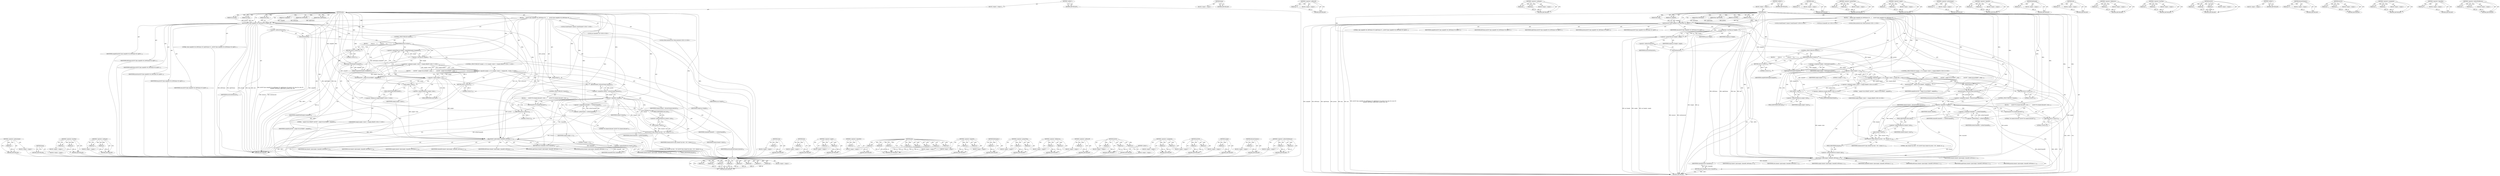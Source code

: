 digraph "&lt;operator&gt;.indirectFieldAccess" {
vulnerable_213 [label=<(METHOD,play)>];
vulnerable_214 [label=<(PARAM,p1)>];
vulnerable_215 [label=<(PARAM,p2)>];
vulnerable_216 [label=<(PARAM,p3)>];
vulnerable_217 [label=<(PARAM,p4)>];
vulnerable_218 [label=<(PARAM,p5)>];
vulnerable_219 [label=<(PARAM,p6)>];
vulnerable_220 [label=<(PARAM,p7)>];
vulnerable_221 [label=<(PARAM,p8)>];
vulnerable_222 [label=<(BLOCK,&lt;empty&gt;,&lt;empty&gt;)>];
vulnerable_223 [label=<(METHOD_RETURN,ANY)>];
vulnerable_198 [label=<(METHOD,dump)>];
vulnerable_199 [label=<(BLOCK,&lt;empty&gt;,&lt;empty&gt;)>];
vulnerable_200 [label=<(METHOD_RETURN,ANY)>];
vulnerable_151 [label=<(METHOD,&lt;operator&gt;.addressOf)>];
vulnerable_152 [label=<(PARAM,p1)>];
vulnerable_153 [label=<(BLOCK,&lt;empty&gt;,&lt;empty&gt;)>];
vulnerable_154 [label=<(METHOD_RETURN,ANY)>];
vulnerable_174 [label=<(METHOD,&lt;operator&gt;.notEquals)>];
vulnerable_175 [label=<(PARAM,p1)>];
vulnerable_176 [label=<(PARAM,p2)>];
vulnerable_177 [label=<(BLOCK,&lt;empty&gt;,&lt;empty&gt;)>];
vulnerable_178 [label=<(METHOD_RETURN,ANY)>];
vulnerable_6 [label=<(METHOD,&lt;global&gt;)<SUB>1</SUB>>];
vulnerable_7 [label=<(BLOCK,&lt;empty&gt;,&lt;empty&gt;)<SUB>1</SUB>>];
vulnerable_8 [label=<(METHOD,play)<SUB>1</SUB>>];
vulnerable_9 [label=<(PARAM,int sampleID)<SUB>1</SUB>>];
vulnerable_10 [label=<(PARAM,float leftVolume)<SUB>1</SUB>>];
vulnerable_11 [label=<(PARAM,float rightVolume)<SUB>1</SUB>>];
vulnerable_12 [label=<(PARAM,int priority)<SUB>2</SUB>>];
vulnerable_13 [label=<(PARAM,int loop)<SUB>2</SUB>>];
vulnerable_14 [label=<(PARAM,float rate)<SUB>2</SUB>>];
vulnerable_15 [label=<(BLOCK,{
     ALOGV(&quot;play sampleID=%d, leftVolume=%f, ...,{
     ALOGV(&quot;play sampleID=%d, leftVolume=%f, ...)<SUB>4</SUB>>];
vulnerable_16 [label=<(ALOGV,ALOGV(&quot;play sampleID=%d, leftVolume=%f, rightVo...)<SUB>5</SUB>>];
vulnerable_17 [label=<(LITERAL,&quot;play sampleID=%d, leftVolume=%f, rightVolume=%...,ALOGV(&quot;play sampleID=%d, leftVolume=%f, rightVo...)<SUB>5</SUB>>];
vulnerable_18 [label=<(IDENTIFIER,sampleID,ALOGV(&quot;play sampleID=%d, leftVolume=%f, rightVo...)<SUB>6</SUB>>];
vulnerable_19 [label=<(IDENTIFIER,leftVolume,ALOGV(&quot;play sampleID=%d, leftVolume=%f, rightVo...)<SUB>6</SUB>>];
vulnerable_20 [label=<(IDENTIFIER,rightVolume,ALOGV(&quot;play sampleID=%d, leftVolume=%f, rightVo...)<SUB>6</SUB>>];
vulnerable_21 [label=<(IDENTIFIER,priority,ALOGV(&quot;play sampleID=%d, leftVolume=%f, rightVo...)<SUB>6</SUB>>];
vulnerable_22 [label=<(IDENTIFIER,loop,ALOGV(&quot;play sampleID=%d, leftVolume=%f, rightVo...)<SUB>6</SUB>>];
vulnerable_23 [label=<(IDENTIFIER,rate,ALOGV(&quot;play sampleID=%d, leftVolume=%f, rightVo...)<SUB>6</SUB>>];
vulnerable_24 [label=<(&lt;operator&gt;.greaterThan,sp&lt;Sample&gt; sample)<SUB>7</SUB>>];
vulnerable_25 [label=<(&lt;operator&gt;.lessThan,sp&lt;Sample)<SUB>7</SUB>>];
vulnerable_26 [label=<(IDENTIFIER,sp,sp&lt;Sample)<SUB>7</SUB>>];
vulnerable_27 [label=<(IDENTIFIER,Sample,sp&lt;Sample)<SUB>7</SUB>>];
vulnerable_28 [label=<(IDENTIFIER,sample,sp&lt;Sample&gt; sample)<SUB>7</SUB>>];
vulnerable_29 [label="<(LOCAL,SoundChannel* channel: SoundChannel*)<SUB>8</SUB>>"];
vulnerable_30 [label="<(LOCAL,int channelID: int)<SUB>9</SUB>>"];
vulnerable_31 [label="<(LOCAL,Mutex.Autolock lock: Mutex.Autolock)<SUB>11</SUB>>"];
vulnerable_32 [label=<(lock,lock(&amp;mLock))<SUB>11</SUB>>];
vulnerable_33 [label=<(&lt;operator&gt;.addressOf,&amp;mLock)<SUB>11</SUB>>];
vulnerable_34 [label=<(IDENTIFIER,mLock,lock(&amp;mLock))<SUB>11</SUB>>];
vulnerable_35 [label=<(CONTROL_STRUCTURE,IF,if (mQuit))<SUB>13</SUB>>];
vulnerable_36 [label=<(IDENTIFIER,mQuit,if (mQuit))<SUB>13</SUB>>];
vulnerable_37 [label=<(BLOCK,{

         return 0;
     },{

         return 0;
     })<SUB>13</SUB>>];
vulnerable_38 [label=<(RETURN,return 0;,return 0;)<SUB>15</SUB>>];
vulnerable_39 [label=<(LITERAL,0,return 0;)<SUB>15</SUB>>];
vulnerable_40 [label=<(&lt;operator&gt;.assignment,sample = findSample(sampleID))<SUB>17</SUB>>];
vulnerable_41 [label=<(IDENTIFIER,sample,sample = findSample(sampleID))<SUB>17</SUB>>];
vulnerable_42 [label=<(findSample,findSample(sampleID))<SUB>17</SUB>>];
vulnerable_43 [label=<(IDENTIFIER,sampleID,findSample(sampleID))<SUB>17</SUB>>];
vulnerable_44 [label="<(CONTROL_STRUCTURE,IF,if ((sample == 0) || (sample-&gt;state() != Sample::READY)))<SUB>18</SUB>>"];
vulnerable_45 [label="<(&lt;operator&gt;.logicalOr,(sample == 0) || (sample-&gt;state() != Sample::RE...)<SUB>18</SUB>>"];
vulnerable_46 [label=<(&lt;operator&gt;.equals,sample == 0)<SUB>18</SUB>>];
vulnerable_47 [label=<(IDENTIFIER,sample,sample == 0)<SUB>18</SUB>>];
vulnerable_48 [label=<(LITERAL,0,sample == 0)<SUB>18</SUB>>];
vulnerable_49 [label="<(&lt;operator&gt;.notEquals,sample-&gt;state() != Sample::READY)<SUB>18</SUB>>"];
vulnerable_50 [label=<(state,sample-&gt;state())<SUB>18</SUB>>];
vulnerable_51 [label=<(&lt;operator&gt;.indirectFieldAccess,sample-&gt;state)<SUB>18</SUB>>];
vulnerable_52 [label=<(IDENTIFIER,sample,sample-&gt;state())<SUB>18</SUB>>];
vulnerable_53 [label=<(FIELD_IDENTIFIER,state,state)<SUB>18</SUB>>];
vulnerable_54 [label="<(&lt;operator&gt;.fieldAccess,Sample::READY)<SUB>18</SUB>>"];
vulnerable_55 [label="<(IDENTIFIER,Sample,sample-&gt;state() != Sample::READY)<SUB>18</SUB>>"];
vulnerable_56 [label=<(FIELD_IDENTIFIER,READY,READY)<SUB>18</SUB>>];
vulnerable_57 [label=<(BLOCK,{
         ALOGW(&quot;  sample %d not READY&quot;, sampl...,{
         ALOGW(&quot;  sample %d not READY&quot;, sampl...)<SUB>18</SUB>>];
vulnerable_58 [label=<(ALOGW,ALOGW(&quot;  sample %d not READY&quot;, sampleID))<SUB>19</SUB>>];
vulnerable_59 [label=<(LITERAL,&quot;  sample %d not READY&quot;,ALOGW(&quot;  sample %d not READY&quot;, sampleID))<SUB>19</SUB>>];
vulnerable_60 [label=<(IDENTIFIER,sampleID,ALOGW(&quot;  sample %d not READY&quot;, sampleID))<SUB>19</SUB>>];
vulnerable_61 [label=<(RETURN,return 0;,return 0;)<SUB>20</SUB>>];
vulnerable_62 [label=<(LITERAL,0,return 0;)<SUB>20</SUB>>];
vulnerable_63 [label=<(dump,dump())<SUB>23</SUB>>];
vulnerable_64 [label=<(&lt;operator&gt;.assignment,channel = allocateChannel_l(priority))<SUB>25</SUB>>];
vulnerable_65 [label=<(IDENTIFIER,channel,channel = allocateChannel_l(priority))<SUB>25</SUB>>];
vulnerable_66 [label=<(allocateChannel_l,allocateChannel_l(priority))<SUB>25</SUB>>];
vulnerable_67 [label=<(IDENTIFIER,priority,allocateChannel_l(priority))<SUB>25</SUB>>];
vulnerable_68 [label=<(CONTROL_STRUCTURE,IF,if (!channel))<SUB>27</SUB>>];
vulnerable_69 [label=<(&lt;operator&gt;.logicalNot,!channel)<SUB>27</SUB>>];
vulnerable_70 [label=<(IDENTIFIER,channel,!channel)<SUB>27</SUB>>];
vulnerable_71 [label=<(BLOCK,{
        ALOGV(&quot;No channel allocated&quot;);
 retur...,{
        ALOGV(&quot;No channel allocated&quot;);
 retur...)<SUB>27</SUB>>];
vulnerable_72 [label=<(ALOGV,ALOGV(&quot;No channel allocated&quot;))<SUB>28</SUB>>];
vulnerable_73 [label=<(LITERAL,&quot;No channel allocated&quot;,ALOGV(&quot;No channel allocated&quot;))<SUB>28</SUB>>];
vulnerable_74 [label=<(RETURN,return 0;,return 0;)<SUB>29</SUB>>];
vulnerable_75 [label=<(LITERAL,0,return 0;)<SUB>29</SUB>>];
vulnerable_76 [label=<(&lt;operator&gt;.assignment,channelID = ++mNextChannelID)<SUB>32</SUB>>];
vulnerable_77 [label=<(IDENTIFIER,channelID,channelID = ++mNextChannelID)<SUB>32</SUB>>];
vulnerable_78 [label=<(&lt;operator&gt;.preIncrement,++mNextChannelID)<SUB>32</SUB>>];
vulnerable_79 [label=<(IDENTIFIER,mNextChannelID,++mNextChannelID)<SUB>32</SUB>>];
vulnerable_80 [label=<(ALOGV,ALOGV(&quot;play channel %p state = %d&quot;, channel, ch...)<SUB>34</SUB>>];
vulnerable_81 [label=<(LITERAL,&quot;play channel %p state = %d&quot;,ALOGV(&quot;play channel %p state = %d&quot;, channel, ch...)<SUB>34</SUB>>];
vulnerable_82 [label=<(IDENTIFIER,channel,ALOGV(&quot;play channel %p state = %d&quot;, channel, ch...)<SUB>34</SUB>>];
vulnerable_83 [label=<(state,channel-&gt;state())<SUB>34</SUB>>];
vulnerable_84 [label=<(&lt;operator&gt;.indirectFieldAccess,channel-&gt;state)<SUB>34</SUB>>];
vulnerable_85 [label=<(IDENTIFIER,channel,channel-&gt;state())<SUB>34</SUB>>];
vulnerable_86 [label=<(FIELD_IDENTIFIER,state,state)<SUB>34</SUB>>];
vulnerable_87 [label=<(play,channel-&gt;play(sample, channelID, leftVolume, ri...)<SUB>35</SUB>>];
vulnerable_88 [label=<(&lt;operator&gt;.indirectFieldAccess,channel-&gt;play)<SUB>35</SUB>>];
vulnerable_89 [label=<(IDENTIFIER,channel,channel-&gt;play(sample, channelID, leftVolume, ri...)<SUB>35</SUB>>];
vulnerable_90 [label=<(FIELD_IDENTIFIER,play,play)<SUB>35</SUB>>];
vulnerable_91 [label=<(IDENTIFIER,sample,channel-&gt;play(sample, channelID, leftVolume, ri...)<SUB>35</SUB>>];
vulnerable_92 [label=<(IDENTIFIER,channelID,channel-&gt;play(sample, channelID, leftVolume, ri...)<SUB>35</SUB>>];
vulnerable_93 [label=<(IDENTIFIER,leftVolume,channel-&gt;play(sample, channelID, leftVolume, ri...)<SUB>35</SUB>>];
vulnerable_94 [label=<(IDENTIFIER,rightVolume,channel-&gt;play(sample, channelID, leftVolume, ri...)<SUB>35</SUB>>];
vulnerable_95 [label=<(IDENTIFIER,priority,channel-&gt;play(sample, channelID, leftVolume, ri...)<SUB>35</SUB>>];
vulnerable_96 [label=<(IDENTIFIER,loop,channel-&gt;play(sample, channelID, leftVolume, ri...)<SUB>35</SUB>>];
vulnerable_97 [label=<(IDENTIFIER,rate,channel-&gt;play(sample, channelID, leftVolume, ri...)<SUB>35</SUB>>];
vulnerable_98 [label=<(RETURN,return channelID;,return channelID;)<SUB>36</SUB>>];
vulnerable_99 [label=<(IDENTIFIER,channelID,return channelID;)<SUB>36</SUB>>];
vulnerable_100 [label=<(METHOD_RETURN,int)<SUB>1</SUB>>];
vulnerable_102 [label=<(METHOD_RETURN,ANY)<SUB>1</SUB>>];
vulnerable_179 [label=<(METHOD,state)>];
vulnerable_180 [label=<(PARAM,p1)>];
vulnerable_181 [label=<(BLOCK,&lt;empty&gt;,&lt;empty&gt;)>];
vulnerable_182 [label=<(METHOD_RETURN,ANY)>];
vulnerable_137 [label=<(METHOD,&lt;operator&gt;.greaterThan)>];
vulnerable_138 [label=<(PARAM,p1)>];
vulnerable_139 [label=<(PARAM,p2)>];
vulnerable_140 [label=<(BLOCK,&lt;empty&gt;,&lt;empty&gt;)>];
vulnerable_141 [label=<(METHOD_RETURN,ANY)>];
vulnerable_169 [label=<(METHOD,&lt;operator&gt;.equals)>];
vulnerable_170 [label=<(PARAM,p1)>];
vulnerable_171 [label=<(PARAM,p2)>];
vulnerable_172 [label=<(BLOCK,&lt;empty&gt;,&lt;empty&gt;)>];
vulnerable_173 [label=<(METHOD_RETURN,ANY)>];
vulnerable_209 [label=<(METHOD,&lt;operator&gt;.preIncrement)>];
vulnerable_210 [label=<(PARAM,p1)>];
vulnerable_211 [label=<(BLOCK,&lt;empty&gt;,&lt;empty&gt;)>];
vulnerable_212 [label=<(METHOD_RETURN,ANY)>];
vulnerable_164 [label=<(METHOD,&lt;operator&gt;.logicalOr)>];
vulnerable_165 [label=<(PARAM,p1)>];
vulnerable_166 [label=<(PARAM,p2)>];
vulnerable_167 [label=<(BLOCK,&lt;empty&gt;,&lt;empty&gt;)>];
vulnerable_168 [label=<(METHOD_RETURN,ANY)>];
vulnerable_160 [label=<(METHOD,findSample)>];
vulnerable_161 [label=<(PARAM,p1)>];
vulnerable_162 [label=<(BLOCK,&lt;empty&gt;,&lt;empty&gt;)>];
vulnerable_163 [label=<(METHOD_RETURN,ANY)>];
vulnerable_147 [label=<(METHOD,lock)>];
vulnerable_148 [label=<(PARAM,p1)>];
vulnerable_149 [label=<(BLOCK,&lt;empty&gt;,&lt;empty&gt;)>];
vulnerable_150 [label=<(METHOD_RETURN,ANY)>];
vulnerable_188 [label=<(METHOD,&lt;operator&gt;.fieldAccess)>];
vulnerable_189 [label=<(PARAM,p1)>];
vulnerable_190 [label=<(PARAM,p2)>];
vulnerable_191 [label=<(BLOCK,&lt;empty&gt;,&lt;empty&gt;)>];
vulnerable_192 [label=<(METHOD_RETURN,ANY)>];
vulnerable_142 [label=<(METHOD,&lt;operator&gt;.lessThan)>];
vulnerable_143 [label=<(PARAM,p1)>];
vulnerable_144 [label=<(PARAM,p2)>];
vulnerable_145 [label=<(BLOCK,&lt;empty&gt;,&lt;empty&gt;)>];
vulnerable_146 [label=<(METHOD_RETURN,ANY)>];
vulnerable_131 [label=<(METHOD,ALOGV)>];
vulnerable_132 [label=<(PARAM,p1)>];
vulnerable_133 [label=<(PARAM,p2)>];
vulnerable_134 [label=<(PARAM,p3)>];
vulnerable_135 [label=<(BLOCK,&lt;empty&gt;,&lt;empty&gt;)>];
vulnerable_136 [label=<(METHOD_RETURN,ANY)>];
vulnerable_125 [label=<(METHOD,&lt;global&gt;)<SUB>1</SUB>>];
vulnerable_126 [label=<(BLOCK,&lt;empty&gt;,&lt;empty&gt;)>];
vulnerable_127 [label=<(METHOD_RETURN,ANY)>];
vulnerable_201 [label=<(METHOD,allocateChannel_l)>];
vulnerable_202 [label=<(PARAM,p1)>];
vulnerable_203 [label=<(BLOCK,&lt;empty&gt;,&lt;empty&gt;)>];
vulnerable_204 [label=<(METHOD_RETURN,ANY)>];
vulnerable_193 [label=<(METHOD,ALOGW)>];
vulnerable_194 [label=<(PARAM,p1)>];
vulnerable_195 [label=<(PARAM,p2)>];
vulnerable_196 [label=<(BLOCK,&lt;empty&gt;,&lt;empty&gt;)>];
vulnerable_197 [label=<(METHOD_RETURN,ANY)>];
vulnerable_155 [label=<(METHOD,&lt;operator&gt;.assignment)>];
vulnerable_156 [label=<(PARAM,p1)>];
vulnerable_157 [label=<(PARAM,p2)>];
vulnerable_158 [label=<(BLOCK,&lt;empty&gt;,&lt;empty&gt;)>];
vulnerable_159 [label=<(METHOD_RETURN,ANY)>];
vulnerable_205 [label=<(METHOD,&lt;operator&gt;.logicalNot)>];
vulnerable_206 [label=<(PARAM,p1)>];
vulnerable_207 [label=<(BLOCK,&lt;empty&gt;,&lt;empty&gt;)>];
vulnerable_208 [label=<(METHOD_RETURN,ANY)>];
vulnerable_183 [label=<(METHOD,&lt;operator&gt;.indirectFieldAccess)>];
vulnerable_184 [label=<(PARAM,p1)>];
vulnerable_185 [label=<(PARAM,p2)>];
vulnerable_186 [label=<(BLOCK,&lt;empty&gt;,&lt;empty&gt;)>];
vulnerable_187 [label=<(METHOD_RETURN,ANY)>];
fixed_211 [label=<(METHOD,&lt;operator&gt;.preIncrement)>];
fixed_212 [label=<(PARAM,p1)>];
fixed_213 [label=<(BLOCK,&lt;empty&gt;,&lt;empty&gt;)>];
fixed_214 [label=<(METHOD_RETURN,ANY)>];
fixed_195 [label=<(METHOD,dump)>];
fixed_196 [label=<(BLOCK,&lt;empty&gt;,&lt;empty&gt;)>];
fixed_197 [label=<(METHOD_RETURN,ANY)>];
fixed_148 [label=<(METHOD,&lt;operator&gt;.lessThan)>];
fixed_149 [label=<(PARAM,p1)>];
fixed_150 [label=<(PARAM,p2)>];
fixed_151 [label=<(BLOCK,&lt;empty&gt;,&lt;empty&gt;)>];
fixed_152 [label=<(METHOD_RETURN,ANY)>];
fixed_171 [label=<(METHOD,&lt;operator&gt;.notEquals)>];
fixed_172 [label=<(PARAM,p1)>];
fixed_173 [label=<(PARAM,p2)>];
fixed_174 [label=<(BLOCK,&lt;empty&gt;,&lt;empty&gt;)>];
fixed_175 [label=<(METHOD_RETURN,ANY)>];
fixed_6 [label=<(METHOD,&lt;global&gt;)<SUB>1</SUB>>];
fixed_7 [label=<(BLOCK,&lt;empty&gt;,&lt;empty&gt;)<SUB>1</SUB>>];
fixed_8 [label=<(METHOD,play)<SUB>1</SUB>>];
fixed_9 [label=<(PARAM,int sampleID)<SUB>1</SUB>>];
fixed_10 [label=<(PARAM,float leftVolume)<SUB>1</SUB>>];
fixed_11 [label=<(PARAM,float rightVolume)<SUB>1</SUB>>];
fixed_12 [label=<(PARAM,int priority)<SUB>2</SUB>>];
fixed_13 [label=<(PARAM,int loop)<SUB>2</SUB>>];
fixed_14 [label=<(PARAM,float rate)<SUB>2</SUB>>];
fixed_15 [label=<(BLOCK,{
     ALOGV(&quot;play sampleID=%d, leftVolume=%f, ...,{
     ALOGV(&quot;play sampleID=%d, leftVolume=%f, ...)<SUB>4</SUB>>];
fixed_16 [label=<(ALOGV,ALOGV(&quot;play sampleID=%d, leftVolume=%f, rightVo...)<SUB>5</SUB>>];
fixed_17 [label=<(LITERAL,&quot;play sampleID=%d, leftVolume=%f, rightVolume=%...,ALOGV(&quot;play sampleID=%d, leftVolume=%f, rightVo...)<SUB>5</SUB>>];
fixed_18 [label=<(IDENTIFIER,sampleID,ALOGV(&quot;play sampleID=%d, leftVolume=%f, rightVo...)<SUB>6</SUB>>];
fixed_19 [label=<(IDENTIFIER,leftVolume,ALOGV(&quot;play sampleID=%d, leftVolume=%f, rightVo...)<SUB>6</SUB>>];
fixed_20 [label=<(IDENTIFIER,rightVolume,ALOGV(&quot;play sampleID=%d, leftVolume=%f, rightVo...)<SUB>6</SUB>>];
fixed_21 [label=<(IDENTIFIER,priority,ALOGV(&quot;play sampleID=%d, leftVolume=%f, rightVo...)<SUB>6</SUB>>];
fixed_22 [label=<(IDENTIFIER,loop,ALOGV(&quot;play sampleID=%d, leftVolume=%f, rightVo...)<SUB>6</SUB>>];
fixed_23 [label=<(IDENTIFIER,rate,ALOGV(&quot;play sampleID=%d, leftVolume=%f, rightVo...)<SUB>6</SUB>>];
fixed_24 [label="<(LOCAL,SoundChannel* channel: SoundChannel*)<SUB>7</SUB>>"];
fixed_25 [label="<(LOCAL,int channelID: int)<SUB>8</SUB>>"];
fixed_26 [label="<(LOCAL,Mutex.Autolock lock: Mutex.Autolock)<SUB>10</SUB>>"];
fixed_27 [label=<(lock,lock(&amp;mLock))<SUB>10</SUB>>];
fixed_28 [label=<(&lt;operator&gt;.addressOf,&amp;mLock)<SUB>10</SUB>>];
fixed_29 [label=<(IDENTIFIER,mLock,lock(&amp;mLock))<SUB>10</SUB>>];
fixed_30 [label=<(CONTROL_STRUCTURE,IF,if (mQuit))<SUB>12</SUB>>];
fixed_31 [label=<(IDENTIFIER,mQuit,if (mQuit))<SUB>12</SUB>>];
fixed_32 [label=<(BLOCK,{

         return 0;
     },{

         return 0;
     })<SUB>12</SUB>>];
fixed_33 [label=<(RETURN,return 0;,return 0;)<SUB>14</SUB>>];
fixed_34 [label=<(LITERAL,0,return 0;)<SUB>14</SUB>>];
fixed_35 [label=<(&lt;operator&gt;.greaterThan,sp&lt;Sample&gt; sample(findSample_l(sampleID)))<SUB>16</SUB>>];
fixed_36 [label=<(&lt;operator&gt;.lessThan,sp&lt;Sample)<SUB>16</SUB>>];
fixed_37 [label=<(IDENTIFIER,sp,sp&lt;Sample)<SUB>16</SUB>>];
fixed_38 [label=<(IDENTIFIER,Sample,sp&lt;Sample)<SUB>16</SUB>>];
fixed_39 [label=<(sample,sample(findSample_l(sampleID)))<SUB>16</SUB>>];
fixed_40 [label=<(findSample_l,findSample_l(sampleID))<SUB>16</SUB>>];
fixed_41 [label=<(IDENTIFIER,sampleID,findSample_l(sampleID))<SUB>16</SUB>>];
fixed_42 [label="<(CONTROL_STRUCTURE,IF,if ((sample == 0) || (sample-&gt;state() != Sample::READY)))<SUB>17</SUB>>"];
fixed_43 [label="<(&lt;operator&gt;.logicalOr,(sample == 0) || (sample-&gt;state() != Sample::RE...)<SUB>17</SUB>>"];
fixed_44 [label=<(&lt;operator&gt;.equals,sample == 0)<SUB>17</SUB>>];
fixed_45 [label=<(IDENTIFIER,sample,sample == 0)<SUB>17</SUB>>];
fixed_46 [label=<(LITERAL,0,sample == 0)<SUB>17</SUB>>];
fixed_47 [label="<(&lt;operator&gt;.notEquals,sample-&gt;state() != Sample::READY)<SUB>17</SUB>>"];
fixed_48 [label=<(state,sample-&gt;state())<SUB>17</SUB>>];
fixed_49 [label=<(&lt;operator&gt;.indirectFieldAccess,sample-&gt;state)<SUB>17</SUB>>];
fixed_50 [label=<(IDENTIFIER,sample,sample-&gt;state())<SUB>17</SUB>>];
fixed_51 [label=<(FIELD_IDENTIFIER,state,state)<SUB>17</SUB>>];
fixed_52 [label="<(&lt;operator&gt;.fieldAccess,Sample::READY)<SUB>17</SUB>>"];
fixed_53 [label="<(IDENTIFIER,Sample,sample-&gt;state() != Sample::READY)<SUB>17</SUB>>"];
fixed_54 [label=<(FIELD_IDENTIFIER,READY,READY)<SUB>17</SUB>>];
fixed_55 [label=<(BLOCK,{
         ALOGW(&quot;  sample %d not READY&quot;, sampl...,{
         ALOGW(&quot;  sample %d not READY&quot;, sampl...)<SUB>17</SUB>>];
fixed_56 [label=<(ALOGW,ALOGW(&quot;  sample %d not READY&quot;, sampleID))<SUB>18</SUB>>];
fixed_57 [label=<(LITERAL,&quot;  sample %d not READY&quot;,ALOGW(&quot;  sample %d not READY&quot;, sampleID))<SUB>18</SUB>>];
fixed_58 [label=<(IDENTIFIER,sampleID,ALOGW(&quot;  sample %d not READY&quot;, sampleID))<SUB>18</SUB>>];
fixed_59 [label=<(RETURN,return 0;,return 0;)<SUB>19</SUB>>];
fixed_60 [label=<(LITERAL,0,return 0;)<SUB>19</SUB>>];
fixed_61 [label=<(dump,dump())<SUB>22</SUB>>];
fixed_62 [label=<(&lt;operator&gt;.assignment,channel = allocateChannel_l(priority))<SUB>24</SUB>>];
fixed_63 [label=<(IDENTIFIER,channel,channel = allocateChannel_l(priority))<SUB>24</SUB>>];
fixed_64 [label=<(allocateChannel_l,allocateChannel_l(priority))<SUB>24</SUB>>];
fixed_65 [label=<(IDENTIFIER,priority,allocateChannel_l(priority))<SUB>24</SUB>>];
fixed_66 [label=<(CONTROL_STRUCTURE,IF,if (!channel))<SUB>26</SUB>>];
fixed_67 [label=<(&lt;operator&gt;.logicalNot,!channel)<SUB>26</SUB>>];
fixed_68 [label=<(IDENTIFIER,channel,!channel)<SUB>26</SUB>>];
fixed_69 [label=<(BLOCK,{
        ALOGV(&quot;No channel allocated&quot;);
 retur...,{
        ALOGV(&quot;No channel allocated&quot;);
 retur...)<SUB>26</SUB>>];
fixed_70 [label=<(ALOGV,ALOGV(&quot;No channel allocated&quot;))<SUB>27</SUB>>];
fixed_71 [label=<(LITERAL,&quot;No channel allocated&quot;,ALOGV(&quot;No channel allocated&quot;))<SUB>27</SUB>>];
fixed_72 [label=<(RETURN,return 0;,return 0;)<SUB>28</SUB>>];
fixed_73 [label=<(LITERAL,0,return 0;)<SUB>28</SUB>>];
fixed_74 [label=<(&lt;operator&gt;.assignment,channelID = ++mNextChannelID)<SUB>31</SUB>>];
fixed_75 [label=<(IDENTIFIER,channelID,channelID = ++mNextChannelID)<SUB>31</SUB>>];
fixed_76 [label=<(&lt;operator&gt;.preIncrement,++mNextChannelID)<SUB>31</SUB>>];
fixed_77 [label=<(IDENTIFIER,mNextChannelID,++mNextChannelID)<SUB>31</SUB>>];
fixed_78 [label=<(ALOGV,ALOGV(&quot;play channel %p state = %d&quot;, channel, ch...)<SUB>33</SUB>>];
fixed_79 [label=<(LITERAL,&quot;play channel %p state = %d&quot;,ALOGV(&quot;play channel %p state = %d&quot;, channel, ch...)<SUB>33</SUB>>];
fixed_80 [label=<(IDENTIFIER,channel,ALOGV(&quot;play channel %p state = %d&quot;, channel, ch...)<SUB>33</SUB>>];
fixed_81 [label=<(state,channel-&gt;state())<SUB>33</SUB>>];
fixed_82 [label=<(&lt;operator&gt;.indirectFieldAccess,channel-&gt;state)<SUB>33</SUB>>];
fixed_83 [label=<(IDENTIFIER,channel,channel-&gt;state())<SUB>33</SUB>>];
fixed_84 [label=<(FIELD_IDENTIFIER,state,state)<SUB>33</SUB>>];
fixed_85 [label=<(play,channel-&gt;play(sample, channelID, leftVolume, ri...)<SUB>34</SUB>>];
fixed_86 [label=<(&lt;operator&gt;.indirectFieldAccess,channel-&gt;play)<SUB>34</SUB>>];
fixed_87 [label=<(IDENTIFIER,channel,channel-&gt;play(sample, channelID, leftVolume, ri...)<SUB>34</SUB>>];
fixed_88 [label=<(FIELD_IDENTIFIER,play,play)<SUB>34</SUB>>];
fixed_89 [label=<(IDENTIFIER,sample,channel-&gt;play(sample, channelID, leftVolume, ri...)<SUB>34</SUB>>];
fixed_90 [label=<(IDENTIFIER,channelID,channel-&gt;play(sample, channelID, leftVolume, ri...)<SUB>34</SUB>>];
fixed_91 [label=<(IDENTIFIER,leftVolume,channel-&gt;play(sample, channelID, leftVolume, ri...)<SUB>34</SUB>>];
fixed_92 [label=<(IDENTIFIER,rightVolume,channel-&gt;play(sample, channelID, leftVolume, ri...)<SUB>34</SUB>>];
fixed_93 [label=<(IDENTIFIER,priority,channel-&gt;play(sample, channelID, leftVolume, ri...)<SUB>34</SUB>>];
fixed_94 [label=<(IDENTIFIER,loop,channel-&gt;play(sample, channelID, leftVolume, ri...)<SUB>34</SUB>>];
fixed_95 [label=<(IDENTIFIER,rate,channel-&gt;play(sample, channelID, leftVolume, ri...)<SUB>34</SUB>>];
fixed_96 [label=<(RETURN,return channelID;,return channelID;)<SUB>35</SUB>>];
fixed_97 [label=<(IDENTIFIER,channelID,return channelID;)<SUB>35</SUB>>];
fixed_98 [label=<(METHOD_RETURN,int)<SUB>1</SUB>>];
fixed_100 [label=<(METHOD_RETURN,ANY)<SUB>1</SUB>>];
fixed_176 [label=<(METHOD,state)>];
fixed_177 [label=<(PARAM,p1)>];
fixed_178 [label=<(BLOCK,&lt;empty&gt;,&lt;empty&gt;)>];
fixed_179 [label=<(METHOD_RETURN,ANY)>];
fixed_135 [label=<(METHOD,lock)>];
fixed_136 [label=<(PARAM,p1)>];
fixed_137 [label=<(BLOCK,&lt;empty&gt;,&lt;empty&gt;)>];
fixed_138 [label=<(METHOD_RETURN,ANY)>];
fixed_166 [label=<(METHOD,&lt;operator&gt;.equals)>];
fixed_167 [label=<(PARAM,p1)>];
fixed_168 [label=<(PARAM,p2)>];
fixed_169 [label=<(BLOCK,&lt;empty&gt;,&lt;empty&gt;)>];
fixed_170 [label=<(METHOD_RETURN,ANY)>];
fixed_207 [label=<(METHOD,&lt;operator&gt;.logicalNot)>];
fixed_208 [label=<(PARAM,p1)>];
fixed_209 [label=<(BLOCK,&lt;empty&gt;,&lt;empty&gt;)>];
fixed_210 [label=<(METHOD_RETURN,ANY)>];
fixed_215 [label=<(METHOD,play)>];
fixed_216 [label=<(PARAM,p1)>];
fixed_217 [label=<(PARAM,p2)>];
fixed_218 [label=<(PARAM,p3)>];
fixed_219 [label=<(PARAM,p4)>];
fixed_220 [label=<(PARAM,p5)>];
fixed_221 [label=<(PARAM,p6)>];
fixed_222 [label=<(PARAM,p7)>];
fixed_223 [label=<(PARAM,p8)>];
fixed_224 [label=<(BLOCK,&lt;empty&gt;,&lt;empty&gt;)>];
fixed_225 [label=<(METHOD_RETURN,ANY)>];
fixed_161 [label=<(METHOD,&lt;operator&gt;.logicalOr)>];
fixed_162 [label=<(PARAM,p1)>];
fixed_163 [label=<(PARAM,p2)>];
fixed_164 [label=<(BLOCK,&lt;empty&gt;,&lt;empty&gt;)>];
fixed_165 [label=<(METHOD_RETURN,ANY)>];
fixed_157 [label=<(METHOD,findSample_l)>];
fixed_158 [label=<(PARAM,p1)>];
fixed_159 [label=<(BLOCK,&lt;empty&gt;,&lt;empty&gt;)>];
fixed_160 [label=<(METHOD_RETURN,ANY)>];
fixed_143 [label=<(METHOD,&lt;operator&gt;.greaterThan)>];
fixed_144 [label=<(PARAM,p1)>];
fixed_145 [label=<(PARAM,p2)>];
fixed_146 [label=<(BLOCK,&lt;empty&gt;,&lt;empty&gt;)>];
fixed_147 [label=<(METHOD_RETURN,ANY)>];
fixed_185 [label=<(METHOD,&lt;operator&gt;.fieldAccess)>];
fixed_186 [label=<(PARAM,p1)>];
fixed_187 [label=<(PARAM,p2)>];
fixed_188 [label=<(BLOCK,&lt;empty&gt;,&lt;empty&gt;)>];
fixed_189 [label=<(METHOD_RETURN,ANY)>];
fixed_139 [label=<(METHOD,&lt;operator&gt;.addressOf)>];
fixed_140 [label=<(PARAM,p1)>];
fixed_141 [label=<(BLOCK,&lt;empty&gt;,&lt;empty&gt;)>];
fixed_142 [label=<(METHOD_RETURN,ANY)>];
fixed_129 [label=<(METHOD,ALOGV)>];
fixed_130 [label=<(PARAM,p1)>];
fixed_131 [label=<(PARAM,p2)>];
fixed_132 [label=<(PARAM,p3)>];
fixed_133 [label=<(BLOCK,&lt;empty&gt;,&lt;empty&gt;)>];
fixed_134 [label=<(METHOD_RETURN,ANY)>];
fixed_123 [label=<(METHOD,&lt;global&gt;)<SUB>1</SUB>>];
fixed_124 [label=<(BLOCK,&lt;empty&gt;,&lt;empty&gt;)>];
fixed_125 [label=<(METHOD_RETURN,ANY)>];
fixed_198 [label=<(METHOD,&lt;operator&gt;.assignment)>];
fixed_199 [label=<(PARAM,p1)>];
fixed_200 [label=<(PARAM,p2)>];
fixed_201 [label=<(BLOCK,&lt;empty&gt;,&lt;empty&gt;)>];
fixed_202 [label=<(METHOD_RETURN,ANY)>];
fixed_190 [label=<(METHOD,ALOGW)>];
fixed_191 [label=<(PARAM,p1)>];
fixed_192 [label=<(PARAM,p2)>];
fixed_193 [label=<(BLOCK,&lt;empty&gt;,&lt;empty&gt;)>];
fixed_194 [label=<(METHOD_RETURN,ANY)>];
fixed_153 [label=<(METHOD,sample)>];
fixed_154 [label=<(PARAM,p1)>];
fixed_155 [label=<(BLOCK,&lt;empty&gt;,&lt;empty&gt;)>];
fixed_156 [label=<(METHOD_RETURN,ANY)>];
fixed_203 [label=<(METHOD,allocateChannel_l)>];
fixed_204 [label=<(PARAM,p1)>];
fixed_205 [label=<(BLOCK,&lt;empty&gt;,&lt;empty&gt;)>];
fixed_206 [label=<(METHOD_RETURN,ANY)>];
fixed_180 [label=<(METHOD,&lt;operator&gt;.indirectFieldAccess)>];
fixed_181 [label=<(PARAM,p1)>];
fixed_182 [label=<(PARAM,p2)>];
fixed_183 [label=<(BLOCK,&lt;empty&gt;,&lt;empty&gt;)>];
fixed_184 [label=<(METHOD_RETURN,ANY)>];
vulnerable_213 -> vulnerable_214  [key=0, label="AST: "];
vulnerable_213 -> vulnerable_214  [key=1, label="DDG: "];
vulnerable_213 -> vulnerable_222  [key=0, label="AST: "];
vulnerable_213 -> vulnerable_215  [key=0, label="AST: "];
vulnerable_213 -> vulnerable_215  [key=1, label="DDG: "];
vulnerable_213 -> vulnerable_223  [key=0, label="AST: "];
vulnerable_213 -> vulnerable_223  [key=1, label="CFG: "];
vulnerable_213 -> vulnerable_216  [key=0, label="AST: "];
vulnerable_213 -> vulnerable_216  [key=1, label="DDG: "];
vulnerable_213 -> vulnerable_217  [key=0, label="AST: "];
vulnerable_213 -> vulnerable_217  [key=1, label="DDG: "];
vulnerable_213 -> vulnerable_218  [key=0, label="AST: "];
vulnerable_213 -> vulnerable_218  [key=1, label="DDG: "];
vulnerable_213 -> vulnerable_219  [key=0, label="AST: "];
vulnerable_213 -> vulnerable_219  [key=1, label="DDG: "];
vulnerable_213 -> vulnerable_220  [key=0, label="AST: "];
vulnerable_213 -> vulnerable_220  [key=1, label="DDG: "];
vulnerable_213 -> vulnerable_221  [key=0, label="AST: "];
vulnerable_213 -> vulnerable_221  [key=1, label="DDG: "];
vulnerable_214 -> vulnerable_223  [key=0, label="DDG: p1"];
vulnerable_215 -> vulnerable_223  [key=0, label="DDG: p2"];
vulnerable_216 -> vulnerable_223  [key=0, label="DDG: p3"];
vulnerable_217 -> vulnerable_223  [key=0, label="DDG: p4"];
vulnerable_218 -> vulnerable_223  [key=0, label="DDG: p5"];
vulnerable_219 -> vulnerable_223  [key=0, label="DDG: p6"];
vulnerable_220 -> vulnerable_223  [key=0, label="DDG: p7"];
vulnerable_221 -> vulnerable_223  [key=0, label="DDG: p8"];
vulnerable_198 -> vulnerable_199  [key=0, label="AST: "];
vulnerable_198 -> vulnerable_200  [key=0, label="AST: "];
vulnerable_198 -> vulnerable_200  [key=1, label="CFG: "];
vulnerable_151 -> vulnerable_152  [key=0, label="AST: "];
vulnerable_151 -> vulnerable_152  [key=1, label="DDG: "];
vulnerable_151 -> vulnerable_153  [key=0, label="AST: "];
vulnerable_151 -> vulnerable_154  [key=0, label="AST: "];
vulnerable_151 -> vulnerable_154  [key=1, label="CFG: "];
vulnerable_152 -> vulnerable_154  [key=0, label="DDG: p1"];
vulnerable_174 -> vulnerable_175  [key=0, label="AST: "];
vulnerable_174 -> vulnerable_175  [key=1, label="DDG: "];
vulnerable_174 -> vulnerable_177  [key=0, label="AST: "];
vulnerable_174 -> vulnerable_176  [key=0, label="AST: "];
vulnerable_174 -> vulnerable_176  [key=1, label="DDG: "];
vulnerable_174 -> vulnerable_178  [key=0, label="AST: "];
vulnerable_174 -> vulnerable_178  [key=1, label="CFG: "];
vulnerable_175 -> vulnerable_178  [key=0, label="DDG: p1"];
vulnerable_176 -> vulnerable_178  [key=0, label="DDG: p2"];
vulnerable_6 -> vulnerable_7  [key=0, label="AST: "];
vulnerable_6 -> vulnerable_102  [key=0, label="AST: "];
vulnerable_6 -> vulnerable_102  [key=1, label="CFG: "];
vulnerable_7 -> vulnerable_8  [key=0, label="AST: "];
vulnerable_8 -> vulnerable_9  [key=0, label="AST: "];
vulnerable_8 -> vulnerable_9  [key=1, label="DDG: "];
vulnerable_8 -> vulnerable_10  [key=0, label="AST: "];
vulnerable_8 -> vulnerable_10  [key=1, label="DDG: "];
vulnerable_8 -> vulnerable_11  [key=0, label="AST: "];
vulnerable_8 -> vulnerable_11  [key=1, label="DDG: "];
vulnerable_8 -> vulnerable_12  [key=0, label="AST: "];
vulnerable_8 -> vulnerable_12  [key=1, label="DDG: "];
vulnerable_8 -> vulnerable_13  [key=0, label="AST: "];
vulnerable_8 -> vulnerable_13  [key=1, label="DDG: "];
vulnerable_8 -> vulnerable_14  [key=0, label="AST: "];
vulnerable_8 -> vulnerable_14  [key=1, label="DDG: "];
vulnerable_8 -> vulnerable_15  [key=0, label="AST: "];
vulnerable_8 -> vulnerable_100  [key=0, label="AST: "];
vulnerable_8 -> vulnerable_16  [key=0, label="CFG: "];
vulnerable_8 -> vulnerable_16  [key=1, label="DDG: "];
vulnerable_8 -> vulnerable_63  [key=0, label="DDG: "];
vulnerable_8 -> vulnerable_24  [key=0, label="DDG: "];
vulnerable_8 -> vulnerable_32  [key=0, label="DDG: "];
vulnerable_8 -> vulnerable_36  [key=0, label="DDG: "];
vulnerable_8 -> vulnerable_80  [key=0, label="DDG: "];
vulnerable_8 -> vulnerable_87  [key=0, label="DDG: "];
vulnerable_8 -> vulnerable_99  [key=0, label="DDG: "];
vulnerable_8 -> vulnerable_25  [key=0, label="DDG: "];
vulnerable_8 -> vulnerable_38  [key=0, label="DDG: "];
vulnerable_8 -> vulnerable_42  [key=0, label="DDG: "];
vulnerable_8 -> vulnerable_61  [key=0, label="DDG: "];
vulnerable_8 -> vulnerable_66  [key=0, label="DDG: "];
vulnerable_8 -> vulnerable_69  [key=0, label="DDG: "];
vulnerable_8 -> vulnerable_74  [key=0, label="DDG: "];
vulnerable_8 -> vulnerable_78  [key=0, label="DDG: "];
vulnerable_8 -> vulnerable_39  [key=0, label="DDG: "];
vulnerable_8 -> vulnerable_46  [key=0, label="DDG: "];
vulnerable_8 -> vulnerable_58  [key=0, label="DDG: "];
vulnerable_8 -> vulnerable_62  [key=0, label="DDG: "];
vulnerable_8 -> vulnerable_72  [key=0, label="DDG: "];
vulnerable_8 -> vulnerable_75  [key=0, label="DDG: "];
vulnerable_9 -> vulnerable_16  [key=0, label="DDG: sampleID"];
vulnerable_10 -> vulnerable_16  [key=0, label="DDG: leftVolume"];
vulnerable_11 -> vulnerable_16  [key=0, label="DDG: rightVolume"];
vulnerable_12 -> vulnerable_16  [key=0, label="DDG: priority"];
vulnerable_13 -> vulnerable_16  [key=0, label="DDG: loop"];
vulnerable_14 -> vulnerable_16  [key=0, label="DDG: rate"];
vulnerable_15 -> vulnerable_16  [key=0, label="AST: "];
vulnerable_15 -> vulnerable_24  [key=0, label="AST: "];
vulnerable_15 -> vulnerable_29  [key=0, label="AST: "];
vulnerable_15 -> vulnerable_30  [key=0, label="AST: "];
vulnerable_15 -> vulnerable_31  [key=0, label="AST: "];
vulnerable_15 -> vulnerable_32  [key=0, label="AST: "];
vulnerable_15 -> vulnerable_35  [key=0, label="AST: "];
vulnerable_15 -> vulnerable_40  [key=0, label="AST: "];
vulnerable_15 -> vulnerable_44  [key=0, label="AST: "];
vulnerable_15 -> vulnerable_63  [key=0, label="AST: "];
vulnerable_15 -> vulnerable_64  [key=0, label="AST: "];
vulnerable_15 -> vulnerable_68  [key=0, label="AST: "];
vulnerable_15 -> vulnerable_76  [key=0, label="AST: "];
vulnerable_15 -> vulnerable_80  [key=0, label="AST: "];
vulnerable_15 -> vulnerable_87  [key=0, label="AST: "];
vulnerable_15 -> vulnerable_98  [key=0, label="AST: "];
vulnerable_16 -> vulnerable_17  [key=0, label="AST: "];
vulnerable_16 -> vulnerable_18  [key=0, label="AST: "];
vulnerable_16 -> vulnerable_19  [key=0, label="AST: "];
vulnerable_16 -> vulnerable_20  [key=0, label="AST: "];
vulnerable_16 -> vulnerable_21  [key=0, label="AST: "];
vulnerable_16 -> vulnerable_22  [key=0, label="AST: "];
vulnerable_16 -> vulnerable_23  [key=0, label="AST: "];
vulnerable_16 -> vulnerable_25  [key=0, label="CFG: "];
vulnerable_16 -> vulnerable_100  [key=0, label="DDG: sampleID"];
vulnerable_16 -> vulnerable_100  [key=1, label="DDG: leftVolume"];
vulnerable_16 -> vulnerable_100  [key=2, label="DDG: rightVolume"];
vulnerable_16 -> vulnerable_100  [key=3, label="DDG: priority"];
vulnerable_16 -> vulnerable_100  [key=4, label="DDG: loop"];
vulnerable_16 -> vulnerable_100  [key=5, label="DDG: rate"];
vulnerable_16 -> vulnerable_100  [key=6, label="DDG: ALOGV(&quot;play sampleID=%d, leftVolume=%f, rightVolume=%f, priority=%d, loop=%d, rate=%f&quot;,
             sampleID, leftVolume, rightVolume, priority, loop, rate)"];
vulnerable_16 -> vulnerable_87  [key=0, label="DDG: leftVolume"];
vulnerable_16 -> vulnerable_87  [key=1, label="DDG: rightVolume"];
vulnerable_16 -> vulnerable_87  [key=2, label="DDG: loop"];
vulnerable_16 -> vulnerable_87  [key=3, label="DDG: rate"];
vulnerable_16 -> vulnerable_42  [key=0, label="DDG: sampleID"];
vulnerable_16 -> vulnerable_66  [key=0, label="DDG: priority"];
vulnerable_24 -> vulnerable_25  [key=0, label="AST: "];
vulnerable_24 -> vulnerable_28  [key=0, label="AST: "];
vulnerable_24 -> vulnerable_33  [key=0, label="CFG: "];
vulnerable_24 -> vulnerable_100  [key=0, label="DDG: sp&lt;Sample"];
vulnerable_24 -> vulnerable_100  [key=1, label="DDG: sample"];
vulnerable_24 -> vulnerable_100  [key=2, label="DDG: sp&lt;Sample&gt; sample"];
vulnerable_25 -> vulnerable_26  [key=0, label="AST: "];
vulnerable_25 -> vulnerable_27  [key=0, label="AST: "];
vulnerable_25 -> vulnerable_24  [key=0, label="CFG: "];
vulnerable_25 -> vulnerable_24  [key=1, label="DDG: sp"];
vulnerable_25 -> vulnerable_24  [key=2, label="DDG: Sample"];
vulnerable_25 -> vulnerable_100  [key=0, label="DDG: Sample"];
vulnerable_25 -> vulnerable_100  [key=1, label="DDG: sp"];
vulnerable_25 -> vulnerable_49  [key=0, label="DDG: Sample"];
vulnerable_32 -> vulnerable_33  [key=0, label="AST: "];
vulnerable_32 -> vulnerable_36  [key=0, label="CFG: "];
vulnerable_32 -> vulnerable_100  [key=0, label="DDG: &amp;mLock"];
vulnerable_32 -> vulnerable_100  [key=1, label="DDG: lock(&amp;mLock)"];
vulnerable_33 -> vulnerable_34  [key=0, label="AST: "];
vulnerable_33 -> vulnerable_32  [key=0, label="CFG: "];
vulnerable_35 -> vulnerable_36  [key=0, label="AST: "];
vulnerable_35 -> vulnerable_37  [key=0, label="AST: "];
vulnerable_36 -> vulnerable_38  [key=0, label="CFG: "];
vulnerable_36 -> vulnerable_38  [key=1, label="CDG: "];
vulnerable_36 -> vulnerable_42  [key=0, label="CFG: "];
vulnerable_36 -> vulnerable_42  [key=1, label="CDG: "];
vulnerable_36 -> vulnerable_46  [key=0, label="CDG: "];
vulnerable_36 -> vulnerable_45  [key=0, label="CDG: "];
vulnerable_36 -> vulnerable_40  [key=0, label="CDG: "];
vulnerable_37 -> vulnerable_38  [key=0, label="AST: "];
vulnerable_38 -> vulnerable_39  [key=0, label="AST: "];
vulnerable_38 -> vulnerable_100  [key=0, label="CFG: "];
vulnerable_38 -> vulnerable_100  [key=1, label="DDG: &lt;RET&gt;"];
vulnerable_39 -> vulnerable_38  [key=0, label="DDG: 0"];
vulnerable_40 -> vulnerable_41  [key=0, label="AST: "];
vulnerable_40 -> vulnerable_42  [key=0, label="AST: "];
vulnerable_40 -> vulnerable_46  [key=0, label="CFG: "];
vulnerable_40 -> vulnerable_46  [key=1, label="DDG: sample"];
vulnerable_42 -> vulnerable_43  [key=0, label="AST: "];
vulnerable_42 -> vulnerable_40  [key=0, label="CFG: "];
vulnerable_42 -> vulnerable_40  [key=1, label="DDG: sampleID"];
vulnerable_42 -> vulnerable_58  [key=0, label="DDG: sampleID"];
vulnerable_44 -> vulnerable_45  [key=0, label="AST: "];
vulnerable_44 -> vulnerable_57  [key=0, label="AST: "];
vulnerable_45 -> vulnerable_46  [key=0, label="AST: "];
vulnerable_45 -> vulnerable_49  [key=0, label="AST: "];
vulnerable_45 -> vulnerable_63  [key=0, label="CFG: "];
vulnerable_45 -> vulnerable_63  [key=1, label="CDG: "];
vulnerable_45 -> vulnerable_58  [key=0, label="CFG: "];
vulnerable_45 -> vulnerable_58  [key=1, label="CDG: "];
vulnerable_45 -> vulnerable_64  [key=0, label="CDG: "];
vulnerable_45 -> vulnerable_66  [key=0, label="CDG: "];
vulnerable_45 -> vulnerable_69  [key=0, label="CDG: "];
vulnerable_45 -> vulnerable_61  [key=0, label="CDG: "];
vulnerable_46 -> vulnerable_47  [key=0, label="AST: "];
vulnerable_46 -> vulnerable_48  [key=0, label="AST: "];
vulnerable_46 -> vulnerable_45  [key=0, label="CFG: "];
vulnerable_46 -> vulnerable_45  [key=1, label="DDG: sample"];
vulnerable_46 -> vulnerable_45  [key=2, label="DDG: 0"];
vulnerable_46 -> vulnerable_53  [key=0, label="CFG: "];
vulnerable_46 -> vulnerable_53  [key=1, label="CDG: "];
vulnerable_46 -> vulnerable_87  [key=0, label="DDG: sample"];
vulnerable_46 -> vulnerable_50  [key=0, label="DDG: sample"];
vulnerable_46 -> vulnerable_50  [key=1, label="CDG: "];
vulnerable_46 -> vulnerable_49  [key=0, label="CDG: "];
vulnerable_46 -> vulnerable_51  [key=0, label="CDG: "];
vulnerable_46 -> vulnerable_56  [key=0, label="CDG: "];
vulnerable_46 -> vulnerable_54  [key=0, label="CDG: "];
vulnerable_49 -> vulnerable_50  [key=0, label="AST: "];
vulnerable_49 -> vulnerable_54  [key=0, label="AST: "];
vulnerable_49 -> vulnerable_45  [key=0, label="CFG: "];
vulnerable_49 -> vulnerable_45  [key=1, label="DDG: sample-&gt;state()"];
vulnerable_49 -> vulnerable_45  [key=2, label="DDG: Sample::READY"];
vulnerable_50 -> vulnerable_51  [key=0, label="AST: "];
vulnerable_50 -> vulnerable_56  [key=0, label="CFG: "];
vulnerable_50 -> vulnerable_87  [key=0, label="DDG: sample-&gt;state"];
vulnerable_50 -> vulnerable_49  [key=0, label="DDG: sample-&gt;state"];
vulnerable_51 -> vulnerable_52  [key=0, label="AST: "];
vulnerable_51 -> vulnerable_53  [key=0, label="AST: "];
vulnerable_51 -> vulnerable_50  [key=0, label="CFG: "];
vulnerable_53 -> vulnerable_51  [key=0, label="CFG: "];
vulnerable_54 -> vulnerable_55  [key=0, label="AST: "];
vulnerable_54 -> vulnerable_56  [key=0, label="AST: "];
vulnerable_54 -> vulnerable_49  [key=0, label="CFG: "];
vulnerable_56 -> vulnerable_54  [key=0, label="CFG: "];
vulnerable_57 -> vulnerable_58  [key=0, label="AST: "];
vulnerable_57 -> vulnerable_61  [key=0, label="AST: "];
vulnerable_58 -> vulnerable_59  [key=0, label="AST: "];
vulnerable_58 -> vulnerable_60  [key=0, label="AST: "];
vulnerable_58 -> vulnerable_61  [key=0, label="CFG: "];
vulnerable_61 -> vulnerable_62  [key=0, label="AST: "];
vulnerable_61 -> vulnerable_100  [key=0, label="CFG: "];
vulnerable_61 -> vulnerable_100  [key=1, label="DDG: &lt;RET&gt;"];
vulnerable_62 -> vulnerable_61  [key=0, label="DDG: 0"];
vulnerable_63 -> vulnerable_66  [key=0, label="CFG: "];
vulnerable_64 -> vulnerable_65  [key=0, label="AST: "];
vulnerable_64 -> vulnerable_66  [key=0, label="AST: "];
vulnerable_64 -> vulnerable_69  [key=0, label="CFG: "];
vulnerable_64 -> vulnerable_69  [key=1, label="DDG: channel"];
vulnerable_66 -> vulnerable_67  [key=0, label="AST: "];
vulnerable_66 -> vulnerable_64  [key=0, label="CFG: "];
vulnerable_66 -> vulnerable_64  [key=1, label="DDG: priority"];
vulnerable_66 -> vulnerable_87  [key=0, label="DDG: priority"];
vulnerable_68 -> vulnerable_69  [key=0, label="AST: "];
vulnerable_68 -> vulnerable_71  [key=0, label="AST: "];
vulnerable_69 -> vulnerable_70  [key=0, label="AST: "];
vulnerable_69 -> vulnerable_72  [key=0, label="CFG: "];
vulnerable_69 -> vulnerable_72  [key=1, label="CDG: "];
vulnerable_69 -> vulnerable_78  [key=0, label="CFG: "];
vulnerable_69 -> vulnerable_78  [key=1, label="CDG: "];
vulnerable_69 -> vulnerable_80  [key=0, label="DDG: channel"];
vulnerable_69 -> vulnerable_80  [key=1, label="CDG: "];
vulnerable_69 -> vulnerable_83  [key=0, label="DDG: channel"];
vulnerable_69 -> vulnerable_83  [key=1, label="CDG: "];
vulnerable_69 -> vulnerable_98  [key=0, label="CDG: "];
vulnerable_69 -> vulnerable_84  [key=0, label="CDG: "];
vulnerable_69 -> vulnerable_74  [key=0, label="CDG: "];
vulnerable_69 -> vulnerable_76  [key=0, label="CDG: "];
vulnerable_69 -> vulnerable_87  [key=0, label="CDG: "];
vulnerable_69 -> vulnerable_90  [key=0, label="CDG: "];
vulnerable_69 -> vulnerable_88  [key=0, label="CDG: "];
vulnerable_69 -> vulnerable_86  [key=0, label="CDG: "];
vulnerable_71 -> vulnerable_72  [key=0, label="AST: "];
vulnerable_71 -> vulnerable_74  [key=0, label="AST: "];
vulnerable_72 -> vulnerable_73  [key=0, label="AST: "];
vulnerable_72 -> vulnerable_74  [key=0, label="CFG: "];
vulnerable_74 -> vulnerable_75  [key=0, label="AST: "];
vulnerable_74 -> vulnerable_100  [key=0, label="CFG: "];
vulnerable_74 -> vulnerable_100  [key=1, label="DDG: &lt;RET&gt;"];
vulnerable_75 -> vulnerable_74  [key=0, label="DDG: 0"];
vulnerable_76 -> vulnerable_77  [key=0, label="AST: "];
vulnerable_76 -> vulnerable_78  [key=0, label="AST: "];
vulnerable_76 -> vulnerable_86  [key=0, label="CFG: "];
vulnerable_76 -> vulnerable_87  [key=0, label="DDG: channelID"];
vulnerable_78 -> vulnerable_79  [key=0, label="AST: "];
vulnerable_78 -> vulnerable_76  [key=0, label="CFG: "];
vulnerable_78 -> vulnerable_76  [key=1, label="DDG: mNextChannelID"];
vulnerable_78 -> vulnerable_100  [key=0, label="DDG: mNextChannelID"];
vulnerable_80 -> vulnerable_81  [key=0, label="AST: "];
vulnerable_80 -> vulnerable_82  [key=0, label="AST: "];
vulnerable_80 -> vulnerable_83  [key=0, label="AST: "];
vulnerable_80 -> vulnerable_90  [key=0, label="CFG: "];
vulnerable_80 -> vulnerable_87  [key=0, label="DDG: channel"];
vulnerable_83 -> vulnerable_84  [key=0, label="AST: "];
vulnerable_83 -> vulnerable_80  [key=0, label="CFG: "];
vulnerable_83 -> vulnerable_80  [key=1, label="DDG: channel-&gt;state"];
vulnerable_84 -> vulnerable_85  [key=0, label="AST: "];
vulnerable_84 -> vulnerable_86  [key=0, label="AST: "];
vulnerable_84 -> vulnerable_83  [key=0, label="CFG: "];
vulnerable_86 -> vulnerable_84  [key=0, label="CFG: "];
vulnerable_87 -> vulnerable_88  [key=0, label="AST: "];
vulnerable_87 -> vulnerable_91  [key=0, label="AST: "];
vulnerable_87 -> vulnerable_92  [key=0, label="AST: "];
vulnerable_87 -> vulnerable_93  [key=0, label="AST: "];
vulnerable_87 -> vulnerable_94  [key=0, label="AST: "];
vulnerable_87 -> vulnerable_95  [key=0, label="AST: "];
vulnerable_87 -> vulnerable_96  [key=0, label="AST: "];
vulnerable_87 -> vulnerable_97  [key=0, label="AST: "];
vulnerable_87 -> vulnerable_98  [key=0, label="CFG: "];
vulnerable_87 -> vulnerable_99  [key=0, label="DDG: channelID"];
vulnerable_88 -> vulnerable_89  [key=0, label="AST: "];
vulnerable_88 -> vulnerable_90  [key=0, label="AST: "];
vulnerable_88 -> vulnerable_87  [key=0, label="CFG: "];
vulnerable_90 -> vulnerable_88  [key=0, label="CFG: "];
vulnerable_98 -> vulnerable_99  [key=0, label="AST: "];
vulnerable_98 -> vulnerable_100  [key=0, label="CFG: "];
vulnerable_98 -> vulnerable_100  [key=1, label="DDG: &lt;RET&gt;"];
vulnerable_99 -> vulnerable_98  [key=0, label="DDG: channelID"];
vulnerable_179 -> vulnerable_180  [key=0, label="AST: "];
vulnerable_179 -> vulnerable_180  [key=1, label="DDG: "];
vulnerable_179 -> vulnerable_181  [key=0, label="AST: "];
vulnerable_179 -> vulnerable_182  [key=0, label="AST: "];
vulnerable_179 -> vulnerable_182  [key=1, label="CFG: "];
vulnerable_180 -> vulnerable_182  [key=0, label="DDG: p1"];
vulnerable_137 -> vulnerable_138  [key=0, label="AST: "];
vulnerable_137 -> vulnerable_138  [key=1, label="DDG: "];
vulnerable_137 -> vulnerable_140  [key=0, label="AST: "];
vulnerable_137 -> vulnerable_139  [key=0, label="AST: "];
vulnerable_137 -> vulnerable_139  [key=1, label="DDG: "];
vulnerable_137 -> vulnerable_141  [key=0, label="AST: "];
vulnerable_137 -> vulnerable_141  [key=1, label="CFG: "];
vulnerable_138 -> vulnerable_141  [key=0, label="DDG: p1"];
vulnerable_139 -> vulnerable_141  [key=0, label="DDG: p2"];
vulnerable_169 -> vulnerable_170  [key=0, label="AST: "];
vulnerable_169 -> vulnerable_170  [key=1, label="DDG: "];
vulnerable_169 -> vulnerable_172  [key=0, label="AST: "];
vulnerable_169 -> vulnerable_171  [key=0, label="AST: "];
vulnerable_169 -> vulnerable_171  [key=1, label="DDG: "];
vulnerable_169 -> vulnerable_173  [key=0, label="AST: "];
vulnerable_169 -> vulnerable_173  [key=1, label="CFG: "];
vulnerable_170 -> vulnerable_173  [key=0, label="DDG: p1"];
vulnerable_171 -> vulnerable_173  [key=0, label="DDG: p2"];
vulnerable_209 -> vulnerable_210  [key=0, label="AST: "];
vulnerable_209 -> vulnerable_210  [key=1, label="DDG: "];
vulnerable_209 -> vulnerable_211  [key=0, label="AST: "];
vulnerable_209 -> vulnerable_212  [key=0, label="AST: "];
vulnerable_209 -> vulnerable_212  [key=1, label="CFG: "];
vulnerable_210 -> vulnerable_212  [key=0, label="DDG: p1"];
vulnerable_164 -> vulnerable_165  [key=0, label="AST: "];
vulnerable_164 -> vulnerable_165  [key=1, label="DDG: "];
vulnerable_164 -> vulnerable_167  [key=0, label="AST: "];
vulnerable_164 -> vulnerable_166  [key=0, label="AST: "];
vulnerable_164 -> vulnerable_166  [key=1, label="DDG: "];
vulnerable_164 -> vulnerable_168  [key=0, label="AST: "];
vulnerable_164 -> vulnerable_168  [key=1, label="CFG: "];
vulnerable_165 -> vulnerable_168  [key=0, label="DDG: p1"];
vulnerable_166 -> vulnerable_168  [key=0, label="DDG: p2"];
vulnerable_160 -> vulnerable_161  [key=0, label="AST: "];
vulnerable_160 -> vulnerable_161  [key=1, label="DDG: "];
vulnerable_160 -> vulnerable_162  [key=0, label="AST: "];
vulnerable_160 -> vulnerable_163  [key=0, label="AST: "];
vulnerable_160 -> vulnerable_163  [key=1, label="CFG: "];
vulnerable_161 -> vulnerable_163  [key=0, label="DDG: p1"];
vulnerable_147 -> vulnerable_148  [key=0, label="AST: "];
vulnerable_147 -> vulnerable_148  [key=1, label="DDG: "];
vulnerable_147 -> vulnerable_149  [key=0, label="AST: "];
vulnerable_147 -> vulnerable_150  [key=0, label="AST: "];
vulnerable_147 -> vulnerable_150  [key=1, label="CFG: "];
vulnerable_148 -> vulnerable_150  [key=0, label="DDG: p1"];
vulnerable_188 -> vulnerable_189  [key=0, label="AST: "];
vulnerable_188 -> vulnerable_189  [key=1, label="DDG: "];
vulnerable_188 -> vulnerable_191  [key=0, label="AST: "];
vulnerable_188 -> vulnerable_190  [key=0, label="AST: "];
vulnerable_188 -> vulnerable_190  [key=1, label="DDG: "];
vulnerable_188 -> vulnerable_192  [key=0, label="AST: "];
vulnerable_188 -> vulnerable_192  [key=1, label="CFG: "];
vulnerable_189 -> vulnerable_192  [key=0, label="DDG: p1"];
vulnerable_190 -> vulnerable_192  [key=0, label="DDG: p2"];
vulnerable_142 -> vulnerable_143  [key=0, label="AST: "];
vulnerable_142 -> vulnerable_143  [key=1, label="DDG: "];
vulnerable_142 -> vulnerable_145  [key=0, label="AST: "];
vulnerable_142 -> vulnerable_144  [key=0, label="AST: "];
vulnerable_142 -> vulnerable_144  [key=1, label="DDG: "];
vulnerable_142 -> vulnerable_146  [key=0, label="AST: "];
vulnerable_142 -> vulnerable_146  [key=1, label="CFG: "];
vulnerable_143 -> vulnerable_146  [key=0, label="DDG: p1"];
vulnerable_144 -> vulnerable_146  [key=0, label="DDG: p2"];
vulnerable_131 -> vulnerable_132  [key=0, label="AST: "];
vulnerable_131 -> vulnerable_132  [key=1, label="DDG: "];
vulnerable_131 -> vulnerable_135  [key=0, label="AST: "];
vulnerable_131 -> vulnerable_133  [key=0, label="AST: "];
vulnerable_131 -> vulnerable_133  [key=1, label="DDG: "];
vulnerable_131 -> vulnerable_136  [key=0, label="AST: "];
vulnerable_131 -> vulnerable_136  [key=1, label="CFG: "];
vulnerable_131 -> vulnerable_134  [key=0, label="AST: "];
vulnerable_131 -> vulnerable_134  [key=1, label="DDG: "];
vulnerable_132 -> vulnerable_136  [key=0, label="DDG: p1"];
vulnerable_133 -> vulnerable_136  [key=0, label="DDG: p2"];
vulnerable_134 -> vulnerable_136  [key=0, label="DDG: p3"];
vulnerable_125 -> vulnerable_126  [key=0, label="AST: "];
vulnerable_125 -> vulnerable_127  [key=0, label="AST: "];
vulnerable_125 -> vulnerable_127  [key=1, label="CFG: "];
vulnerable_201 -> vulnerable_202  [key=0, label="AST: "];
vulnerable_201 -> vulnerable_202  [key=1, label="DDG: "];
vulnerable_201 -> vulnerable_203  [key=0, label="AST: "];
vulnerable_201 -> vulnerable_204  [key=0, label="AST: "];
vulnerable_201 -> vulnerable_204  [key=1, label="CFG: "];
vulnerable_202 -> vulnerable_204  [key=0, label="DDG: p1"];
vulnerable_193 -> vulnerable_194  [key=0, label="AST: "];
vulnerable_193 -> vulnerable_194  [key=1, label="DDG: "];
vulnerable_193 -> vulnerable_196  [key=0, label="AST: "];
vulnerable_193 -> vulnerable_195  [key=0, label="AST: "];
vulnerable_193 -> vulnerable_195  [key=1, label="DDG: "];
vulnerable_193 -> vulnerable_197  [key=0, label="AST: "];
vulnerable_193 -> vulnerable_197  [key=1, label="CFG: "];
vulnerable_194 -> vulnerable_197  [key=0, label="DDG: p1"];
vulnerable_195 -> vulnerable_197  [key=0, label="DDG: p2"];
vulnerable_155 -> vulnerable_156  [key=0, label="AST: "];
vulnerable_155 -> vulnerable_156  [key=1, label="DDG: "];
vulnerable_155 -> vulnerable_158  [key=0, label="AST: "];
vulnerable_155 -> vulnerable_157  [key=0, label="AST: "];
vulnerable_155 -> vulnerable_157  [key=1, label="DDG: "];
vulnerable_155 -> vulnerable_159  [key=0, label="AST: "];
vulnerable_155 -> vulnerable_159  [key=1, label="CFG: "];
vulnerable_156 -> vulnerable_159  [key=0, label="DDG: p1"];
vulnerable_157 -> vulnerable_159  [key=0, label="DDG: p2"];
vulnerable_205 -> vulnerable_206  [key=0, label="AST: "];
vulnerable_205 -> vulnerable_206  [key=1, label="DDG: "];
vulnerable_205 -> vulnerable_207  [key=0, label="AST: "];
vulnerable_205 -> vulnerable_208  [key=0, label="AST: "];
vulnerable_205 -> vulnerable_208  [key=1, label="CFG: "];
vulnerable_206 -> vulnerable_208  [key=0, label="DDG: p1"];
vulnerable_183 -> vulnerable_184  [key=0, label="AST: "];
vulnerable_183 -> vulnerable_184  [key=1, label="DDG: "];
vulnerable_183 -> vulnerable_186  [key=0, label="AST: "];
vulnerable_183 -> vulnerable_185  [key=0, label="AST: "];
vulnerable_183 -> vulnerable_185  [key=1, label="DDG: "];
vulnerable_183 -> vulnerable_187  [key=0, label="AST: "];
vulnerable_183 -> vulnerable_187  [key=1, label="CFG: "];
vulnerable_184 -> vulnerable_187  [key=0, label="DDG: p1"];
vulnerable_185 -> vulnerable_187  [key=0, label="DDG: p2"];
fixed_211 -> fixed_212  [key=0, label="AST: "];
fixed_211 -> fixed_212  [key=1, label="DDG: "];
fixed_211 -> fixed_213  [key=0, label="AST: "];
fixed_211 -> fixed_214  [key=0, label="AST: "];
fixed_211 -> fixed_214  [key=1, label="CFG: "];
fixed_212 -> fixed_214  [key=0, label="DDG: p1"];
fixed_213 -> vulnerable_213  [key=0];
fixed_214 -> vulnerable_213  [key=0];
fixed_195 -> fixed_196  [key=0, label="AST: "];
fixed_195 -> fixed_197  [key=0, label="AST: "];
fixed_195 -> fixed_197  [key=1, label="CFG: "];
fixed_196 -> vulnerable_213  [key=0];
fixed_197 -> vulnerable_213  [key=0];
fixed_148 -> fixed_149  [key=0, label="AST: "];
fixed_148 -> fixed_149  [key=1, label="DDG: "];
fixed_148 -> fixed_151  [key=0, label="AST: "];
fixed_148 -> fixed_150  [key=0, label="AST: "];
fixed_148 -> fixed_150  [key=1, label="DDG: "];
fixed_148 -> fixed_152  [key=0, label="AST: "];
fixed_148 -> fixed_152  [key=1, label="CFG: "];
fixed_149 -> fixed_152  [key=0, label="DDG: p1"];
fixed_150 -> fixed_152  [key=0, label="DDG: p2"];
fixed_151 -> vulnerable_213  [key=0];
fixed_152 -> vulnerable_213  [key=0];
fixed_171 -> fixed_172  [key=0, label="AST: "];
fixed_171 -> fixed_172  [key=1, label="DDG: "];
fixed_171 -> fixed_174  [key=0, label="AST: "];
fixed_171 -> fixed_173  [key=0, label="AST: "];
fixed_171 -> fixed_173  [key=1, label="DDG: "];
fixed_171 -> fixed_175  [key=0, label="AST: "];
fixed_171 -> fixed_175  [key=1, label="CFG: "];
fixed_172 -> fixed_175  [key=0, label="DDG: p1"];
fixed_173 -> fixed_175  [key=0, label="DDG: p2"];
fixed_174 -> vulnerable_213  [key=0];
fixed_175 -> vulnerable_213  [key=0];
fixed_6 -> fixed_7  [key=0, label="AST: "];
fixed_6 -> fixed_100  [key=0, label="AST: "];
fixed_6 -> fixed_100  [key=1, label="CFG: "];
fixed_7 -> fixed_8  [key=0, label="AST: "];
fixed_8 -> fixed_9  [key=0, label="AST: "];
fixed_8 -> fixed_9  [key=1, label="DDG: "];
fixed_8 -> fixed_10  [key=0, label="AST: "];
fixed_8 -> fixed_10  [key=1, label="DDG: "];
fixed_8 -> fixed_11  [key=0, label="AST: "];
fixed_8 -> fixed_11  [key=1, label="DDG: "];
fixed_8 -> fixed_12  [key=0, label="AST: "];
fixed_8 -> fixed_12  [key=1, label="DDG: "];
fixed_8 -> fixed_13  [key=0, label="AST: "];
fixed_8 -> fixed_13  [key=1, label="DDG: "];
fixed_8 -> fixed_14  [key=0, label="AST: "];
fixed_8 -> fixed_14  [key=1, label="DDG: "];
fixed_8 -> fixed_15  [key=0, label="AST: "];
fixed_8 -> fixed_98  [key=0, label="AST: "];
fixed_8 -> fixed_16  [key=0, label="CFG: "];
fixed_8 -> fixed_16  [key=1, label="DDG: "];
fixed_8 -> fixed_61  [key=0, label="DDG: "];
fixed_8 -> fixed_27  [key=0, label="DDG: "];
fixed_8 -> fixed_31  [key=0, label="DDG: "];
fixed_8 -> fixed_78  [key=0, label="DDG: "];
fixed_8 -> fixed_85  [key=0, label="DDG: "];
fixed_8 -> fixed_97  [key=0, label="DDG: "];
fixed_8 -> fixed_33  [key=0, label="DDG: "];
fixed_8 -> fixed_36  [key=0, label="DDG: "];
fixed_8 -> fixed_59  [key=0, label="DDG: "];
fixed_8 -> fixed_64  [key=0, label="DDG: "];
fixed_8 -> fixed_67  [key=0, label="DDG: "];
fixed_8 -> fixed_72  [key=0, label="DDG: "];
fixed_8 -> fixed_76  [key=0, label="DDG: "];
fixed_8 -> fixed_34  [key=0, label="DDG: "];
fixed_8 -> fixed_40  [key=0, label="DDG: "];
fixed_8 -> fixed_44  [key=0, label="DDG: "];
fixed_8 -> fixed_56  [key=0, label="DDG: "];
fixed_8 -> fixed_60  [key=0, label="DDG: "];
fixed_8 -> fixed_70  [key=0, label="DDG: "];
fixed_8 -> fixed_73  [key=0, label="DDG: "];
fixed_9 -> fixed_16  [key=0, label="DDG: sampleID"];
fixed_10 -> fixed_16  [key=0, label="DDG: leftVolume"];
fixed_11 -> fixed_16  [key=0, label="DDG: rightVolume"];
fixed_12 -> fixed_16  [key=0, label="DDG: priority"];
fixed_13 -> fixed_16  [key=0, label="DDG: loop"];
fixed_14 -> fixed_16  [key=0, label="DDG: rate"];
fixed_15 -> fixed_16  [key=0, label="AST: "];
fixed_15 -> fixed_24  [key=0, label="AST: "];
fixed_15 -> fixed_25  [key=0, label="AST: "];
fixed_15 -> fixed_26  [key=0, label="AST: "];
fixed_15 -> fixed_27  [key=0, label="AST: "];
fixed_15 -> fixed_30  [key=0, label="AST: "];
fixed_15 -> fixed_35  [key=0, label="AST: "];
fixed_15 -> fixed_42  [key=0, label="AST: "];
fixed_15 -> fixed_61  [key=0, label="AST: "];
fixed_15 -> fixed_62  [key=0, label="AST: "];
fixed_15 -> fixed_66  [key=0, label="AST: "];
fixed_15 -> fixed_74  [key=0, label="AST: "];
fixed_15 -> fixed_78  [key=0, label="AST: "];
fixed_15 -> fixed_85  [key=0, label="AST: "];
fixed_15 -> fixed_96  [key=0, label="AST: "];
fixed_16 -> fixed_17  [key=0, label="AST: "];
fixed_16 -> fixed_18  [key=0, label="AST: "];
fixed_16 -> fixed_19  [key=0, label="AST: "];
fixed_16 -> fixed_20  [key=0, label="AST: "];
fixed_16 -> fixed_21  [key=0, label="AST: "];
fixed_16 -> fixed_22  [key=0, label="AST: "];
fixed_16 -> fixed_23  [key=0, label="AST: "];
fixed_16 -> fixed_28  [key=0, label="CFG: "];
fixed_16 -> fixed_98  [key=0, label="DDG: sampleID"];
fixed_16 -> fixed_98  [key=1, label="DDG: leftVolume"];
fixed_16 -> fixed_98  [key=2, label="DDG: rightVolume"];
fixed_16 -> fixed_98  [key=3, label="DDG: priority"];
fixed_16 -> fixed_98  [key=4, label="DDG: loop"];
fixed_16 -> fixed_98  [key=5, label="DDG: rate"];
fixed_16 -> fixed_98  [key=6, label="DDG: ALOGV(&quot;play sampleID=%d, leftVolume=%f, rightVolume=%f, priority=%d, loop=%d, rate=%f&quot;,
             sampleID, leftVolume, rightVolume, priority, loop, rate)"];
fixed_16 -> fixed_85  [key=0, label="DDG: leftVolume"];
fixed_16 -> fixed_85  [key=1, label="DDG: rightVolume"];
fixed_16 -> fixed_85  [key=2, label="DDG: loop"];
fixed_16 -> fixed_85  [key=3, label="DDG: rate"];
fixed_16 -> fixed_64  [key=0, label="DDG: priority"];
fixed_16 -> fixed_40  [key=0, label="DDG: sampleID"];
fixed_17 -> vulnerable_213  [key=0];
fixed_18 -> vulnerable_213  [key=0];
fixed_19 -> vulnerable_213  [key=0];
fixed_20 -> vulnerable_213  [key=0];
fixed_21 -> vulnerable_213  [key=0];
fixed_22 -> vulnerable_213  [key=0];
fixed_23 -> vulnerable_213  [key=0];
fixed_24 -> vulnerable_213  [key=0];
fixed_25 -> vulnerable_213  [key=0];
fixed_26 -> vulnerable_213  [key=0];
fixed_27 -> fixed_28  [key=0, label="AST: "];
fixed_27 -> fixed_31  [key=0, label="CFG: "];
fixed_27 -> fixed_98  [key=0, label="DDG: &amp;mLock"];
fixed_27 -> fixed_98  [key=1, label="DDG: lock(&amp;mLock)"];
fixed_28 -> fixed_29  [key=0, label="AST: "];
fixed_28 -> fixed_27  [key=0, label="CFG: "];
fixed_29 -> vulnerable_213  [key=0];
fixed_30 -> fixed_31  [key=0, label="AST: "];
fixed_30 -> fixed_32  [key=0, label="AST: "];
fixed_31 -> fixed_33  [key=0, label="CFG: "];
fixed_31 -> fixed_33  [key=1, label="CDG: "];
fixed_31 -> fixed_36  [key=0, label="CFG: "];
fixed_31 -> fixed_36  [key=1, label="CDG: "];
fixed_31 -> fixed_40  [key=0, label="CDG: "];
fixed_31 -> fixed_44  [key=0, label="CDG: "];
fixed_31 -> fixed_35  [key=0, label="CDG: "];
fixed_31 -> fixed_43  [key=0, label="CDG: "];
fixed_31 -> fixed_39  [key=0, label="CDG: "];
fixed_32 -> fixed_33  [key=0, label="AST: "];
fixed_33 -> fixed_34  [key=0, label="AST: "];
fixed_33 -> fixed_98  [key=0, label="CFG: "];
fixed_33 -> fixed_98  [key=1, label="DDG: &lt;RET&gt;"];
fixed_34 -> fixed_33  [key=0, label="DDG: 0"];
fixed_35 -> fixed_36  [key=0, label="AST: "];
fixed_35 -> fixed_39  [key=0, label="AST: "];
fixed_35 -> fixed_44  [key=0, label="CFG: "];
fixed_36 -> fixed_37  [key=0, label="AST: "];
fixed_36 -> fixed_38  [key=0, label="AST: "];
fixed_36 -> fixed_40  [key=0, label="CFG: "];
fixed_36 -> fixed_98  [key=0, label="DDG: sp"];
fixed_36 -> fixed_35  [key=0, label="DDG: sp"];
fixed_36 -> fixed_35  [key=1, label="DDG: Sample"];
fixed_36 -> fixed_47  [key=0, label="DDG: Sample"];
fixed_37 -> vulnerable_213  [key=0];
fixed_38 -> vulnerable_213  [key=0];
fixed_39 -> fixed_40  [key=0, label="AST: "];
fixed_39 -> fixed_35  [key=0, label="CFG: "];
fixed_39 -> fixed_35  [key=1, label="DDG: findSample_l(sampleID)"];
fixed_40 -> fixed_41  [key=0, label="AST: "];
fixed_40 -> fixed_39  [key=0, label="CFG: "];
fixed_40 -> fixed_39  [key=1, label="DDG: sampleID"];
fixed_40 -> fixed_56  [key=0, label="DDG: sampleID"];
fixed_41 -> vulnerable_213  [key=0];
fixed_42 -> fixed_43  [key=0, label="AST: "];
fixed_42 -> fixed_55  [key=0, label="AST: "];
fixed_43 -> fixed_44  [key=0, label="AST: "];
fixed_43 -> fixed_47  [key=0, label="AST: "];
fixed_43 -> fixed_61  [key=0, label="CFG: "];
fixed_43 -> fixed_61  [key=1, label="CDG: "];
fixed_43 -> fixed_56  [key=0, label="CFG: "];
fixed_43 -> fixed_56  [key=1, label="CDG: "];
fixed_43 -> fixed_64  [key=0, label="CDG: "];
fixed_43 -> fixed_67  [key=0, label="CDG: "];
fixed_43 -> fixed_59  [key=0, label="CDG: "];
fixed_43 -> fixed_62  [key=0, label="CDG: "];
fixed_44 -> fixed_45  [key=0, label="AST: "];
fixed_44 -> fixed_46  [key=0, label="AST: "];
fixed_44 -> fixed_43  [key=0, label="CFG: "];
fixed_44 -> fixed_43  [key=1, label="DDG: sample"];
fixed_44 -> fixed_43  [key=2, label="DDG: 0"];
fixed_44 -> fixed_51  [key=0, label="CFG: "];
fixed_44 -> fixed_51  [key=1, label="CDG: "];
fixed_44 -> fixed_85  [key=0, label="DDG: sample"];
fixed_44 -> fixed_48  [key=0, label="DDG: sample"];
fixed_44 -> fixed_48  [key=1, label="CDG: "];
fixed_44 -> fixed_47  [key=0, label="CDG: "];
fixed_44 -> fixed_49  [key=0, label="CDG: "];
fixed_44 -> fixed_52  [key=0, label="CDG: "];
fixed_44 -> fixed_54  [key=0, label="CDG: "];
fixed_45 -> vulnerable_213  [key=0];
fixed_46 -> vulnerable_213  [key=0];
fixed_47 -> fixed_48  [key=0, label="AST: "];
fixed_47 -> fixed_52  [key=0, label="AST: "];
fixed_47 -> fixed_43  [key=0, label="CFG: "];
fixed_47 -> fixed_43  [key=1, label="DDG: sample-&gt;state()"];
fixed_47 -> fixed_43  [key=2, label="DDG: Sample::READY"];
fixed_48 -> fixed_49  [key=0, label="AST: "];
fixed_48 -> fixed_54  [key=0, label="CFG: "];
fixed_48 -> fixed_85  [key=0, label="DDG: sample-&gt;state"];
fixed_48 -> fixed_47  [key=0, label="DDG: sample-&gt;state"];
fixed_49 -> fixed_50  [key=0, label="AST: "];
fixed_49 -> fixed_51  [key=0, label="AST: "];
fixed_49 -> fixed_48  [key=0, label="CFG: "];
fixed_50 -> vulnerable_213  [key=0];
fixed_51 -> fixed_49  [key=0, label="CFG: "];
fixed_52 -> fixed_53  [key=0, label="AST: "];
fixed_52 -> fixed_54  [key=0, label="AST: "];
fixed_52 -> fixed_47  [key=0, label="CFG: "];
fixed_53 -> vulnerable_213  [key=0];
fixed_54 -> fixed_52  [key=0, label="CFG: "];
fixed_55 -> fixed_56  [key=0, label="AST: "];
fixed_55 -> fixed_59  [key=0, label="AST: "];
fixed_56 -> fixed_57  [key=0, label="AST: "];
fixed_56 -> fixed_58  [key=0, label="AST: "];
fixed_56 -> fixed_59  [key=0, label="CFG: "];
fixed_57 -> vulnerable_213  [key=0];
fixed_58 -> vulnerable_213  [key=0];
fixed_59 -> fixed_60  [key=0, label="AST: "];
fixed_59 -> fixed_98  [key=0, label="CFG: "];
fixed_59 -> fixed_98  [key=1, label="DDG: &lt;RET&gt;"];
fixed_60 -> fixed_59  [key=0, label="DDG: 0"];
fixed_61 -> fixed_64  [key=0, label="CFG: "];
fixed_62 -> fixed_63  [key=0, label="AST: "];
fixed_62 -> fixed_64  [key=0, label="AST: "];
fixed_62 -> fixed_67  [key=0, label="CFG: "];
fixed_62 -> fixed_67  [key=1, label="DDG: channel"];
fixed_63 -> vulnerable_213  [key=0];
fixed_64 -> fixed_65  [key=0, label="AST: "];
fixed_64 -> fixed_62  [key=0, label="CFG: "];
fixed_64 -> fixed_62  [key=1, label="DDG: priority"];
fixed_64 -> fixed_85  [key=0, label="DDG: priority"];
fixed_65 -> vulnerable_213  [key=0];
fixed_66 -> fixed_67  [key=0, label="AST: "];
fixed_66 -> fixed_69  [key=0, label="AST: "];
fixed_67 -> fixed_68  [key=0, label="AST: "];
fixed_67 -> fixed_70  [key=0, label="CFG: "];
fixed_67 -> fixed_70  [key=1, label="CDG: "];
fixed_67 -> fixed_76  [key=0, label="CFG: "];
fixed_67 -> fixed_76  [key=1, label="CDG: "];
fixed_67 -> fixed_78  [key=0, label="DDG: channel"];
fixed_67 -> fixed_78  [key=1, label="CDG: "];
fixed_67 -> fixed_81  [key=0, label="DDG: channel"];
fixed_67 -> fixed_81  [key=1, label="CDG: "];
fixed_67 -> fixed_96  [key=0, label="CDG: "];
fixed_67 -> fixed_84  [key=0, label="CDG: "];
fixed_67 -> fixed_85  [key=0, label="CDG: "];
fixed_67 -> fixed_72  [key=0, label="CDG: "];
fixed_67 -> fixed_74  [key=0, label="CDG: "];
fixed_67 -> fixed_82  [key=0, label="CDG: "];
fixed_67 -> fixed_88  [key=0, label="CDG: "];
fixed_67 -> fixed_86  [key=0, label="CDG: "];
fixed_68 -> vulnerable_213  [key=0];
fixed_69 -> fixed_70  [key=0, label="AST: "];
fixed_69 -> fixed_72  [key=0, label="AST: "];
fixed_70 -> fixed_71  [key=0, label="AST: "];
fixed_70 -> fixed_72  [key=0, label="CFG: "];
fixed_71 -> vulnerable_213  [key=0];
fixed_72 -> fixed_73  [key=0, label="AST: "];
fixed_72 -> fixed_98  [key=0, label="CFG: "];
fixed_72 -> fixed_98  [key=1, label="DDG: &lt;RET&gt;"];
fixed_73 -> fixed_72  [key=0, label="DDG: 0"];
fixed_74 -> fixed_75  [key=0, label="AST: "];
fixed_74 -> fixed_76  [key=0, label="AST: "];
fixed_74 -> fixed_84  [key=0, label="CFG: "];
fixed_74 -> fixed_85  [key=0, label="DDG: channelID"];
fixed_75 -> vulnerable_213  [key=0];
fixed_76 -> fixed_77  [key=0, label="AST: "];
fixed_76 -> fixed_74  [key=0, label="CFG: "];
fixed_76 -> fixed_74  [key=1, label="DDG: mNextChannelID"];
fixed_76 -> fixed_98  [key=0, label="DDG: mNextChannelID"];
fixed_77 -> vulnerable_213  [key=0];
fixed_78 -> fixed_79  [key=0, label="AST: "];
fixed_78 -> fixed_80  [key=0, label="AST: "];
fixed_78 -> fixed_81  [key=0, label="AST: "];
fixed_78 -> fixed_88  [key=0, label="CFG: "];
fixed_78 -> fixed_85  [key=0, label="DDG: channel"];
fixed_79 -> vulnerable_213  [key=0];
fixed_80 -> vulnerable_213  [key=0];
fixed_81 -> fixed_82  [key=0, label="AST: "];
fixed_81 -> fixed_78  [key=0, label="CFG: "];
fixed_81 -> fixed_78  [key=1, label="DDG: channel-&gt;state"];
fixed_82 -> fixed_83  [key=0, label="AST: "];
fixed_82 -> fixed_84  [key=0, label="AST: "];
fixed_82 -> fixed_81  [key=0, label="CFG: "];
fixed_83 -> vulnerable_213  [key=0];
fixed_84 -> fixed_82  [key=0, label="CFG: "];
fixed_85 -> fixed_86  [key=0, label="AST: "];
fixed_85 -> fixed_89  [key=0, label="AST: "];
fixed_85 -> fixed_90  [key=0, label="AST: "];
fixed_85 -> fixed_91  [key=0, label="AST: "];
fixed_85 -> fixed_92  [key=0, label="AST: "];
fixed_85 -> fixed_93  [key=0, label="AST: "];
fixed_85 -> fixed_94  [key=0, label="AST: "];
fixed_85 -> fixed_95  [key=0, label="AST: "];
fixed_85 -> fixed_96  [key=0, label="CFG: "];
fixed_85 -> fixed_97  [key=0, label="DDG: channelID"];
fixed_86 -> fixed_87  [key=0, label="AST: "];
fixed_86 -> fixed_88  [key=0, label="AST: "];
fixed_86 -> fixed_85  [key=0, label="CFG: "];
fixed_87 -> vulnerable_213  [key=0];
fixed_88 -> fixed_86  [key=0, label="CFG: "];
fixed_89 -> vulnerable_213  [key=0];
fixed_90 -> vulnerable_213  [key=0];
fixed_91 -> vulnerable_213  [key=0];
fixed_92 -> vulnerable_213  [key=0];
fixed_93 -> vulnerable_213  [key=0];
fixed_94 -> vulnerable_213  [key=0];
fixed_95 -> vulnerable_213  [key=0];
fixed_96 -> fixed_97  [key=0, label="AST: "];
fixed_96 -> fixed_98  [key=0, label="CFG: "];
fixed_96 -> fixed_98  [key=1, label="DDG: &lt;RET&gt;"];
fixed_97 -> fixed_96  [key=0, label="DDG: channelID"];
fixed_98 -> vulnerable_213  [key=0];
fixed_100 -> vulnerable_213  [key=0];
fixed_176 -> fixed_177  [key=0, label="AST: "];
fixed_176 -> fixed_177  [key=1, label="DDG: "];
fixed_176 -> fixed_178  [key=0, label="AST: "];
fixed_176 -> fixed_179  [key=0, label="AST: "];
fixed_176 -> fixed_179  [key=1, label="CFG: "];
fixed_177 -> fixed_179  [key=0, label="DDG: p1"];
fixed_178 -> vulnerable_213  [key=0];
fixed_179 -> vulnerable_213  [key=0];
fixed_135 -> fixed_136  [key=0, label="AST: "];
fixed_135 -> fixed_136  [key=1, label="DDG: "];
fixed_135 -> fixed_137  [key=0, label="AST: "];
fixed_135 -> fixed_138  [key=0, label="AST: "];
fixed_135 -> fixed_138  [key=1, label="CFG: "];
fixed_136 -> fixed_138  [key=0, label="DDG: p1"];
fixed_137 -> vulnerable_213  [key=0];
fixed_138 -> vulnerable_213  [key=0];
fixed_166 -> fixed_167  [key=0, label="AST: "];
fixed_166 -> fixed_167  [key=1, label="DDG: "];
fixed_166 -> fixed_169  [key=0, label="AST: "];
fixed_166 -> fixed_168  [key=0, label="AST: "];
fixed_166 -> fixed_168  [key=1, label="DDG: "];
fixed_166 -> fixed_170  [key=0, label="AST: "];
fixed_166 -> fixed_170  [key=1, label="CFG: "];
fixed_167 -> fixed_170  [key=0, label="DDG: p1"];
fixed_168 -> fixed_170  [key=0, label="DDG: p2"];
fixed_169 -> vulnerable_213  [key=0];
fixed_170 -> vulnerable_213  [key=0];
fixed_207 -> fixed_208  [key=0, label="AST: "];
fixed_207 -> fixed_208  [key=1, label="DDG: "];
fixed_207 -> fixed_209  [key=0, label="AST: "];
fixed_207 -> fixed_210  [key=0, label="AST: "];
fixed_207 -> fixed_210  [key=1, label="CFG: "];
fixed_208 -> fixed_210  [key=0, label="DDG: p1"];
fixed_209 -> vulnerable_213  [key=0];
fixed_210 -> vulnerable_213  [key=0];
fixed_215 -> fixed_216  [key=0, label="AST: "];
fixed_215 -> fixed_216  [key=1, label="DDG: "];
fixed_215 -> fixed_224  [key=0, label="AST: "];
fixed_215 -> fixed_217  [key=0, label="AST: "];
fixed_215 -> fixed_217  [key=1, label="DDG: "];
fixed_215 -> fixed_225  [key=0, label="AST: "];
fixed_215 -> fixed_225  [key=1, label="CFG: "];
fixed_215 -> fixed_218  [key=0, label="AST: "];
fixed_215 -> fixed_218  [key=1, label="DDG: "];
fixed_215 -> fixed_219  [key=0, label="AST: "];
fixed_215 -> fixed_219  [key=1, label="DDG: "];
fixed_215 -> fixed_220  [key=0, label="AST: "];
fixed_215 -> fixed_220  [key=1, label="DDG: "];
fixed_215 -> fixed_221  [key=0, label="AST: "];
fixed_215 -> fixed_221  [key=1, label="DDG: "];
fixed_215 -> fixed_222  [key=0, label="AST: "];
fixed_215 -> fixed_222  [key=1, label="DDG: "];
fixed_215 -> fixed_223  [key=0, label="AST: "];
fixed_215 -> fixed_223  [key=1, label="DDG: "];
fixed_216 -> fixed_225  [key=0, label="DDG: p1"];
fixed_217 -> fixed_225  [key=0, label="DDG: p2"];
fixed_218 -> fixed_225  [key=0, label="DDG: p3"];
fixed_219 -> fixed_225  [key=0, label="DDG: p4"];
fixed_220 -> fixed_225  [key=0, label="DDG: p5"];
fixed_221 -> fixed_225  [key=0, label="DDG: p6"];
fixed_222 -> fixed_225  [key=0, label="DDG: p7"];
fixed_223 -> fixed_225  [key=0, label="DDG: p8"];
fixed_224 -> vulnerable_213  [key=0];
fixed_225 -> vulnerable_213  [key=0];
fixed_161 -> fixed_162  [key=0, label="AST: "];
fixed_161 -> fixed_162  [key=1, label="DDG: "];
fixed_161 -> fixed_164  [key=0, label="AST: "];
fixed_161 -> fixed_163  [key=0, label="AST: "];
fixed_161 -> fixed_163  [key=1, label="DDG: "];
fixed_161 -> fixed_165  [key=0, label="AST: "];
fixed_161 -> fixed_165  [key=1, label="CFG: "];
fixed_162 -> fixed_165  [key=0, label="DDG: p1"];
fixed_163 -> fixed_165  [key=0, label="DDG: p2"];
fixed_164 -> vulnerable_213  [key=0];
fixed_165 -> vulnerable_213  [key=0];
fixed_157 -> fixed_158  [key=0, label="AST: "];
fixed_157 -> fixed_158  [key=1, label="DDG: "];
fixed_157 -> fixed_159  [key=0, label="AST: "];
fixed_157 -> fixed_160  [key=0, label="AST: "];
fixed_157 -> fixed_160  [key=1, label="CFG: "];
fixed_158 -> fixed_160  [key=0, label="DDG: p1"];
fixed_159 -> vulnerable_213  [key=0];
fixed_160 -> vulnerable_213  [key=0];
fixed_143 -> fixed_144  [key=0, label="AST: "];
fixed_143 -> fixed_144  [key=1, label="DDG: "];
fixed_143 -> fixed_146  [key=0, label="AST: "];
fixed_143 -> fixed_145  [key=0, label="AST: "];
fixed_143 -> fixed_145  [key=1, label="DDG: "];
fixed_143 -> fixed_147  [key=0, label="AST: "];
fixed_143 -> fixed_147  [key=1, label="CFG: "];
fixed_144 -> fixed_147  [key=0, label="DDG: p1"];
fixed_145 -> fixed_147  [key=0, label="DDG: p2"];
fixed_146 -> vulnerable_213  [key=0];
fixed_147 -> vulnerable_213  [key=0];
fixed_185 -> fixed_186  [key=0, label="AST: "];
fixed_185 -> fixed_186  [key=1, label="DDG: "];
fixed_185 -> fixed_188  [key=0, label="AST: "];
fixed_185 -> fixed_187  [key=0, label="AST: "];
fixed_185 -> fixed_187  [key=1, label="DDG: "];
fixed_185 -> fixed_189  [key=0, label="AST: "];
fixed_185 -> fixed_189  [key=1, label="CFG: "];
fixed_186 -> fixed_189  [key=0, label="DDG: p1"];
fixed_187 -> fixed_189  [key=0, label="DDG: p2"];
fixed_188 -> vulnerable_213  [key=0];
fixed_189 -> vulnerable_213  [key=0];
fixed_139 -> fixed_140  [key=0, label="AST: "];
fixed_139 -> fixed_140  [key=1, label="DDG: "];
fixed_139 -> fixed_141  [key=0, label="AST: "];
fixed_139 -> fixed_142  [key=0, label="AST: "];
fixed_139 -> fixed_142  [key=1, label="CFG: "];
fixed_140 -> fixed_142  [key=0, label="DDG: p1"];
fixed_141 -> vulnerable_213  [key=0];
fixed_142 -> vulnerable_213  [key=0];
fixed_129 -> fixed_130  [key=0, label="AST: "];
fixed_129 -> fixed_130  [key=1, label="DDG: "];
fixed_129 -> fixed_133  [key=0, label="AST: "];
fixed_129 -> fixed_131  [key=0, label="AST: "];
fixed_129 -> fixed_131  [key=1, label="DDG: "];
fixed_129 -> fixed_134  [key=0, label="AST: "];
fixed_129 -> fixed_134  [key=1, label="CFG: "];
fixed_129 -> fixed_132  [key=0, label="AST: "];
fixed_129 -> fixed_132  [key=1, label="DDG: "];
fixed_130 -> fixed_134  [key=0, label="DDG: p1"];
fixed_131 -> fixed_134  [key=0, label="DDG: p2"];
fixed_132 -> fixed_134  [key=0, label="DDG: p3"];
fixed_133 -> vulnerable_213  [key=0];
fixed_134 -> vulnerable_213  [key=0];
fixed_123 -> fixed_124  [key=0, label="AST: "];
fixed_123 -> fixed_125  [key=0, label="AST: "];
fixed_123 -> fixed_125  [key=1, label="CFG: "];
fixed_124 -> vulnerable_213  [key=0];
fixed_125 -> vulnerable_213  [key=0];
fixed_198 -> fixed_199  [key=0, label="AST: "];
fixed_198 -> fixed_199  [key=1, label="DDG: "];
fixed_198 -> fixed_201  [key=0, label="AST: "];
fixed_198 -> fixed_200  [key=0, label="AST: "];
fixed_198 -> fixed_200  [key=1, label="DDG: "];
fixed_198 -> fixed_202  [key=0, label="AST: "];
fixed_198 -> fixed_202  [key=1, label="CFG: "];
fixed_199 -> fixed_202  [key=0, label="DDG: p1"];
fixed_200 -> fixed_202  [key=0, label="DDG: p2"];
fixed_201 -> vulnerable_213  [key=0];
fixed_202 -> vulnerable_213  [key=0];
fixed_190 -> fixed_191  [key=0, label="AST: "];
fixed_190 -> fixed_191  [key=1, label="DDG: "];
fixed_190 -> fixed_193  [key=0, label="AST: "];
fixed_190 -> fixed_192  [key=0, label="AST: "];
fixed_190 -> fixed_192  [key=1, label="DDG: "];
fixed_190 -> fixed_194  [key=0, label="AST: "];
fixed_190 -> fixed_194  [key=1, label="CFG: "];
fixed_191 -> fixed_194  [key=0, label="DDG: p1"];
fixed_192 -> fixed_194  [key=0, label="DDG: p2"];
fixed_193 -> vulnerable_213  [key=0];
fixed_194 -> vulnerable_213  [key=0];
fixed_153 -> fixed_154  [key=0, label="AST: "];
fixed_153 -> fixed_154  [key=1, label="DDG: "];
fixed_153 -> fixed_155  [key=0, label="AST: "];
fixed_153 -> fixed_156  [key=0, label="AST: "];
fixed_153 -> fixed_156  [key=1, label="CFG: "];
fixed_154 -> fixed_156  [key=0, label="DDG: p1"];
fixed_155 -> vulnerable_213  [key=0];
fixed_156 -> vulnerable_213  [key=0];
fixed_203 -> fixed_204  [key=0, label="AST: "];
fixed_203 -> fixed_204  [key=1, label="DDG: "];
fixed_203 -> fixed_205  [key=0, label="AST: "];
fixed_203 -> fixed_206  [key=0, label="AST: "];
fixed_203 -> fixed_206  [key=1, label="CFG: "];
fixed_204 -> fixed_206  [key=0, label="DDG: p1"];
fixed_205 -> vulnerable_213  [key=0];
fixed_206 -> vulnerable_213  [key=0];
fixed_180 -> fixed_181  [key=0, label="AST: "];
fixed_180 -> fixed_181  [key=1, label="DDG: "];
fixed_180 -> fixed_183  [key=0, label="AST: "];
fixed_180 -> fixed_182  [key=0, label="AST: "];
fixed_180 -> fixed_182  [key=1, label="DDG: "];
fixed_180 -> fixed_184  [key=0, label="AST: "];
fixed_180 -> fixed_184  [key=1, label="CFG: "];
fixed_181 -> fixed_184  [key=0, label="DDG: p1"];
fixed_182 -> fixed_184  [key=0, label="DDG: p2"];
fixed_183 -> vulnerable_213  [key=0];
fixed_184 -> vulnerable_213  [key=0];
}

